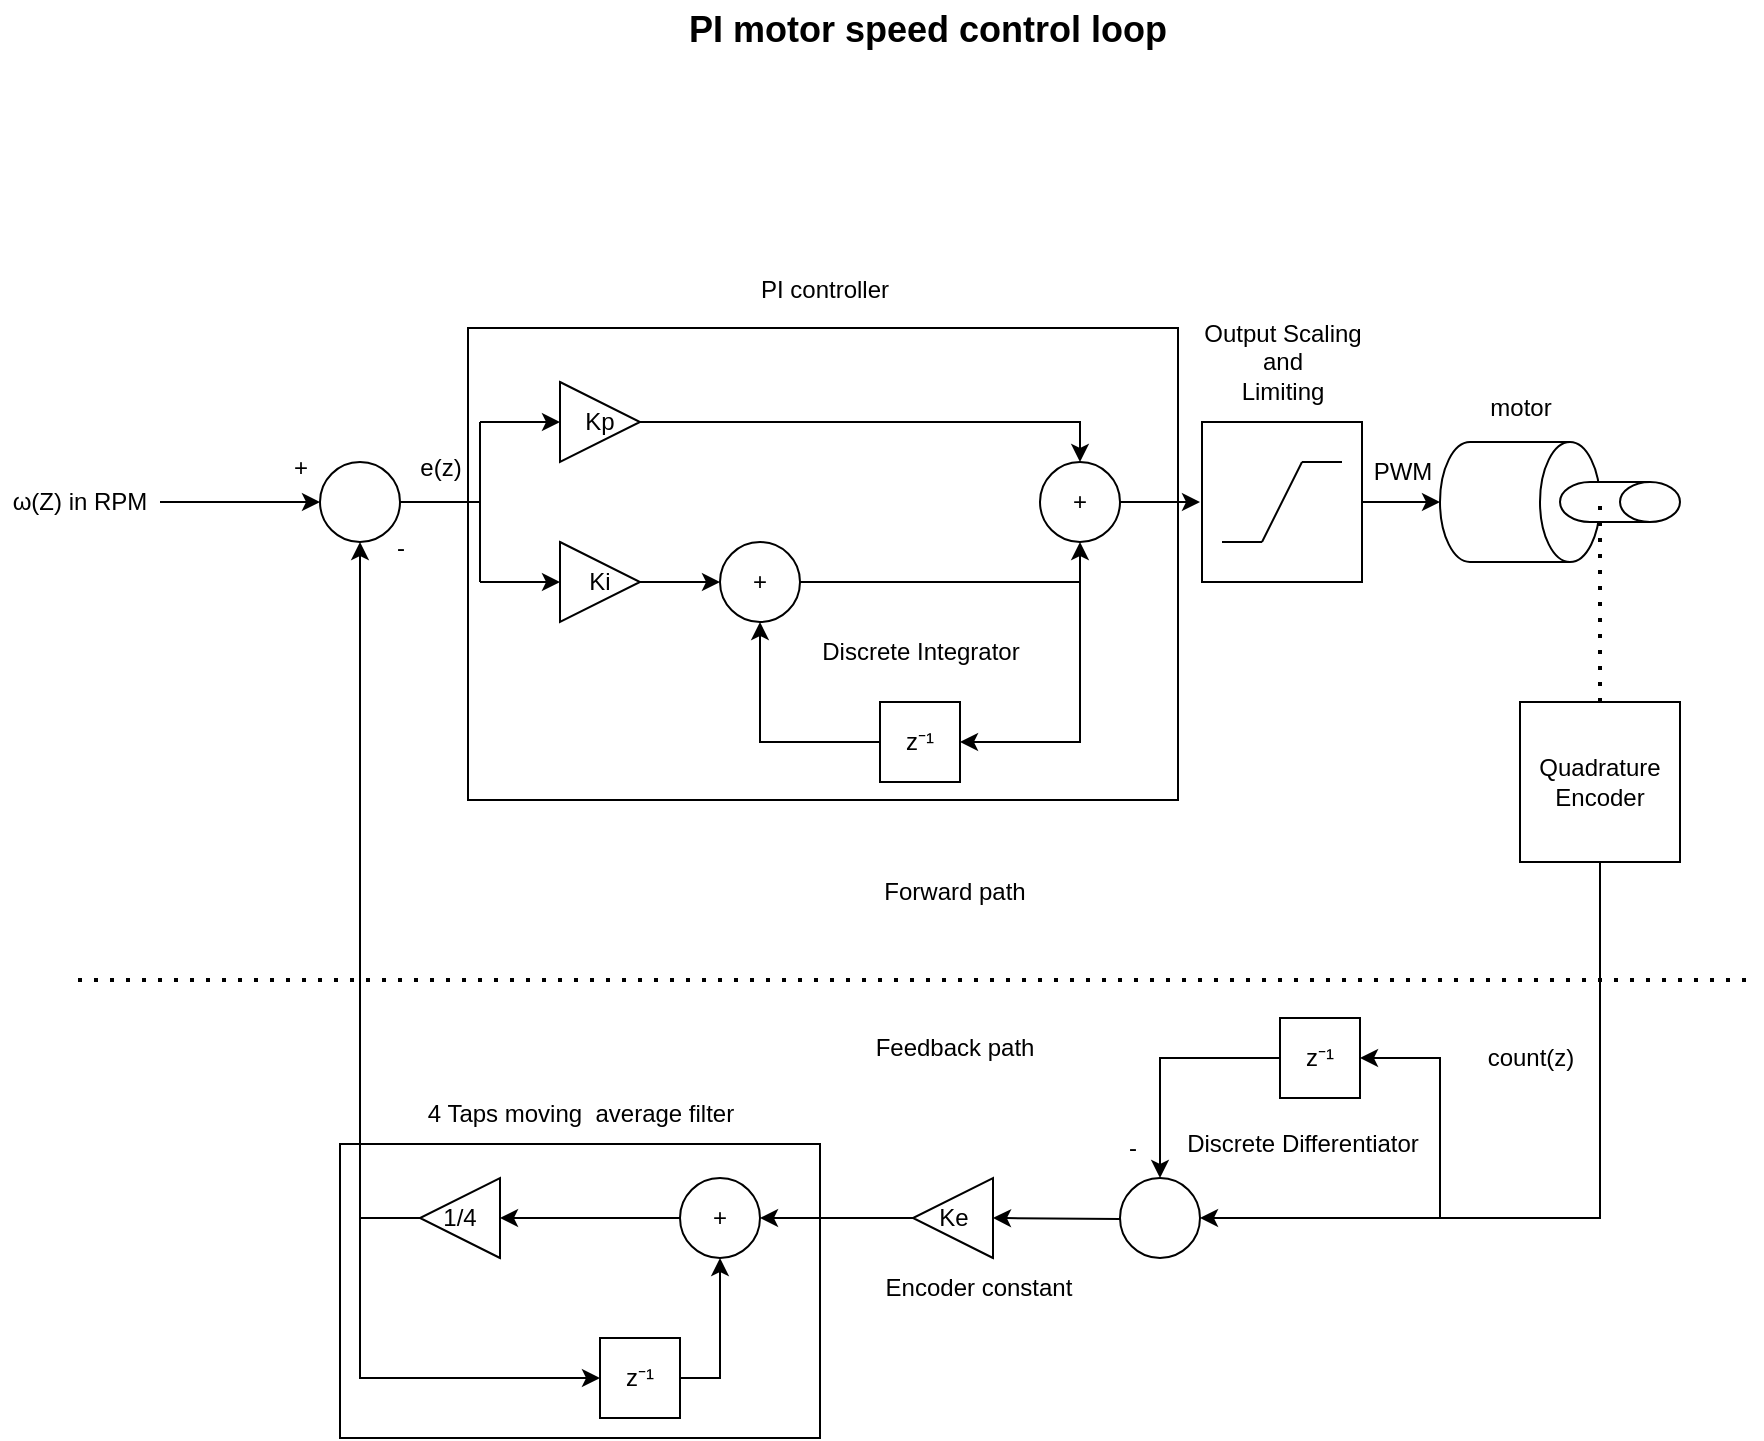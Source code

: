 <mxfile version="24.7.5" pages="3">
  <diagram id="yHLCejr-uTf5ZsBvXoEC" name="Motor_control">
    <mxGraphModel grid="1" page="1" gridSize="10" guides="1" tooltips="1" connect="1" arrows="1" fold="1" pageScale="1" pageWidth="1169" pageHeight="827" math="0" shadow="0">
      <root>
        <mxCell id="0" />
        <mxCell id="1" parent="0" />
        <mxCell id="CQ0nkdQxiKwBZSrkhvvx-68" value="" style="rounded=0;whiteSpace=wrap;html=1;connectable=0;allowArrows=0;fillColor=none;" vertex="1" parent="1">
          <mxGeometry x="291" y="582" width="240" height="147" as="geometry" />
        </mxCell>
        <mxCell id="CQ0nkdQxiKwBZSrkhvvx-71" value="" style="rounded=0;whiteSpace=wrap;html=1;connectable=0;allowArrows=0;fillColor=none;" vertex="1" parent="1">
          <mxGeometry x="355" y="174" width="355" height="236" as="geometry" />
        </mxCell>
        <mxCell id="CQ0nkdQxiKwBZSrkhvvx-1" value="&lt;b&gt;&lt;font style=&quot;font-size: 18px;&quot;&gt;PI motor speed control loop&lt;/font&gt;&lt;/b&gt;" style="text;html=1;align=center;verticalAlign=middle;whiteSpace=wrap;rounded=0;" vertex="1" parent="1">
          <mxGeometry x="355" y="10" width="460" height="30" as="geometry" />
        </mxCell>
        <mxCell id="CQ0nkdQxiKwBZSrkhvvx-2" value="ω(Z) in RPM" style="text;html=1;align=center;verticalAlign=middle;whiteSpace=wrap;rounded=0;" vertex="1" parent="1">
          <mxGeometry x="121" y="241" width="80" height="40" as="geometry" />
        </mxCell>
        <mxCell id="CQ0nkdQxiKwBZSrkhvvx-4" value="" style="endArrow=classic;html=1;rounded=0;exitX=1;exitY=0.5;exitDx=0;exitDy=0;" edge="1" parent="1" source="CQ0nkdQxiKwBZSrkhvvx-2" target="CQ0nkdQxiKwBZSrkhvvx-5">
          <mxGeometry width="50" height="50" relative="1" as="geometry">
            <mxPoint x="371" y="281" as="sourcePoint" />
            <mxPoint x="281" y="261" as="targetPoint" />
          </mxGeometry>
        </mxCell>
        <mxCell id="CQ0nkdQxiKwBZSrkhvvx-5" value="" style="ellipse;whiteSpace=wrap;html=1;aspect=fixed;" vertex="1" parent="1">
          <mxGeometry x="281" y="241" width="40" height="40" as="geometry" />
        </mxCell>
        <mxCell id="CQ0nkdQxiKwBZSrkhvvx-6" value="+" style="text;html=1;align=center;verticalAlign=middle;resizable=0;points=[];autosize=1;strokeColor=none;fillColor=none;" vertex="1" parent="1">
          <mxGeometry x="256" y="229" width="30" height="30" as="geometry" />
        </mxCell>
        <mxCell id="CQ0nkdQxiKwBZSrkhvvx-7" value="-" style="text;html=1;align=center;verticalAlign=middle;resizable=0;points=[];autosize=1;strokeColor=none;fillColor=none;" vertex="1" parent="1">
          <mxGeometry x="306" y="269" width="30" height="30" as="geometry" />
        </mxCell>
        <mxCell id="CQ0nkdQxiKwBZSrkhvvx-9" value="" style="endArrow=none;html=1;rounded=0;exitX=1;exitY=0.5;exitDx=0;exitDy=0;" edge="1" parent="1" source="CQ0nkdQxiKwBZSrkhvvx-5">
          <mxGeometry width="50" height="50" relative="1" as="geometry">
            <mxPoint x="421" y="301" as="sourcePoint" />
            <mxPoint x="361" y="261" as="targetPoint" />
          </mxGeometry>
        </mxCell>
        <mxCell id="CQ0nkdQxiKwBZSrkhvvx-10" value="" style="endArrow=classic;html=1;rounded=0;" edge="1" parent="1">
          <mxGeometry width="50" height="50" relative="1" as="geometry">
            <mxPoint x="361" y="221" as="sourcePoint" />
            <mxPoint x="401" y="221" as="targetPoint" />
          </mxGeometry>
        </mxCell>
        <mxCell id="CQ0nkdQxiKwBZSrkhvvx-11" value="" style="endArrow=none;html=1;rounded=0;" edge="1" parent="1">
          <mxGeometry width="50" height="50" relative="1" as="geometry">
            <mxPoint x="361" y="301" as="sourcePoint" />
            <mxPoint x="361" y="221" as="targetPoint" />
          </mxGeometry>
        </mxCell>
        <mxCell id="CQ0nkdQxiKwBZSrkhvvx-13" value="Kp" style="triangle;whiteSpace=wrap;html=1;" vertex="1" parent="1">
          <mxGeometry x="401" y="201" width="40" height="40" as="geometry" />
        </mxCell>
        <mxCell id="CQ0nkdQxiKwBZSrkhvvx-14" value="" style="endArrow=classic;html=1;rounded=0;" edge="1" parent="1">
          <mxGeometry width="50" height="50" relative="1" as="geometry">
            <mxPoint x="361" y="301" as="sourcePoint" />
            <mxPoint x="401" y="301" as="targetPoint" />
          </mxGeometry>
        </mxCell>
        <mxCell id="CQ0nkdQxiKwBZSrkhvvx-15" value="Ki" style="triangle;whiteSpace=wrap;html=1;" vertex="1" parent="1">
          <mxGeometry x="401" y="281" width="40" height="40" as="geometry" />
        </mxCell>
        <mxCell id="CQ0nkdQxiKwBZSrkhvvx-18" value="+" style="ellipse;whiteSpace=wrap;html=1;aspect=fixed;" vertex="1" parent="1">
          <mxGeometry x="481" y="281" width="40" height="40" as="geometry" />
        </mxCell>
        <mxCell id="CQ0nkdQxiKwBZSrkhvvx-19" value="+" style="ellipse;whiteSpace=wrap;html=1;aspect=fixed;" vertex="1" parent="1">
          <mxGeometry x="641" y="241" width="40" height="40" as="geometry" />
        </mxCell>
        <mxCell id="CQ0nkdQxiKwBZSrkhvvx-20" value="" style="endArrow=classic;html=1;rounded=0;exitX=1;exitY=0.5;exitDx=0;exitDy=0;entryX=0;entryY=0.5;entryDx=0;entryDy=0;" edge="1" parent="1" source="CQ0nkdQxiKwBZSrkhvvx-15" target="CQ0nkdQxiKwBZSrkhvvx-18">
          <mxGeometry width="50" height="50" relative="1" as="geometry">
            <mxPoint x="481" y="331" as="sourcePoint" />
            <mxPoint x="531" y="281" as="targetPoint" />
          </mxGeometry>
        </mxCell>
        <mxCell id="CQ0nkdQxiKwBZSrkhvvx-22" value="" style="endArrow=classic;html=1;rounded=0;entryX=0.5;entryY=0;entryDx=0;entryDy=0;exitX=1;exitY=0.5;exitDx=0;exitDy=0;" edge="1" parent="1" source="CQ0nkdQxiKwBZSrkhvvx-13" target="CQ0nkdQxiKwBZSrkhvvx-19">
          <mxGeometry width="50" height="50" relative="1" as="geometry">
            <mxPoint x="661" y="221" as="sourcePoint" />
            <mxPoint x="561" y="251" as="targetPoint" />
            <Array as="points">
              <mxPoint x="661" y="221" />
            </Array>
          </mxGeometry>
        </mxCell>
        <mxCell id="CQ0nkdQxiKwBZSrkhvvx-26" value="" style="endArrow=classic;html=1;rounded=0;entryX=0.5;entryY=1;entryDx=0;entryDy=0;exitX=1;exitY=0.5;exitDx=0;exitDy=0;" edge="1" parent="1" source="CQ0nkdQxiKwBZSrkhvvx-18" target="CQ0nkdQxiKwBZSrkhvvx-19">
          <mxGeometry width="50" height="50" relative="1" as="geometry">
            <mxPoint x="661" y="301" as="sourcePoint" />
            <mxPoint x="561" y="251" as="targetPoint" />
            <Array as="points">
              <mxPoint x="661" y="301" />
            </Array>
          </mxGeometry>
        </mxCell>
        <mxCell id="CQ0nkdQxiKwBZSrkhvvx-27" value="z⁻¹" style="rounded=0;whiteSpace=wrap;html=1;" vertex="1" parent="1">
          <mxGeometry x="561" y="361" width="40" height="40" as="geometry" />
        </mxCell>
        <mxCell id="CQ0nkdQxiKwBZSrkhvvx-28" value="" style="endArrow=classic;html=1;rounded=0;entryX=0.5;entryY=1;entryDx=0;entryDy=0;exitX=0;exitY=0.5;exitDx=0;exitDy=0;" edge="1" parent="1" source="CQ0nkdQxiKwBZSrkhvvx-27" target="CQ0nkdQxiKwBZSrkhvvx-18">
          <mxGeometry width="50" height="50" relative="1" as="geometry">
            <mxPoint x="561" y="371" as="sourcePoint" />
            <mxPoint x="611" y="321" as="targetPoint" />
            <Array as="points">
              <mxPoint x="501" y="381" />
            </Array>
          </mxGeometry>
        </mxCell>
        <mxCell id="CQ0nkdQxiKwBZSrkhvvx-29" value="" style="endArrow=classic;html=1;rounded=0;entryX=1;entryY=0.5;entryDx=0;entryDy=0;" edge="1" parent="1" target="CQ0nkdQxiKwBZSrkhvvx-27">
          <mxGeometry width="50" height="50" relative="1" as="geometry">
            <mxPoint x="661" y="301" as="sourcePoint" />
            <mxPoint x="641" y="281" as="targetPoint" />
            <Array as="points">
              <mxPoint x="661" y="381" />
            </Array>
          </mxGeometry>
        </mxCell>
        <mxCell id="CQ0nkdQxiKwBZSrkhvvx-30" value="e(z)" style="text;html=1;align=center;verticalAlign=middle;resizable=0;points=[];autosize=1;strokeColor=none;fillColor=none;" vertex="1" parent="1">
          <mxGeometry x="321" y="229" width="40" height="30" as="geometry" />
        </mxCell>
        <mxCell id="CQ0nkdQxiKwBZSrkhvvx-31" value="Discrete Integrator" style="text;html=1;align=center;verticalAlign=middle;resizable=0;points=[];autosize=1;strokeColor=none;fillColor=none;" vertex="1" parent="1">
          <mxGeometry x="521" y="321" width="120" height="30" as="geometry" />
        </mxCell>
        <mxCell id="CQ0nkdQxiKwBZSrkhvvx-32" value="" style="endArrow=classic;html=1;rounded=0;exitX=1;exitY=0.5;exitDx=0;exitDy=0;" edge="1" parent="1" source="CQ0nkdQxiKwBZSrkhvvx-19">
          <mxGeometry width="50" height="50" relative="1" as="geometry">
            <mxPoint x="791" y="331" as="sourcePoint" />
            <mxPoint x="721" y="261" as="targetPoint" />
          </mxGeometry>
        </mxCell>
        <mxCell id="CQ0nkdQxiKwBZSrkhvvx-33" value="" style="whiteSpace=wrap;html=1;aspect=fixed;" vertex="1" parent="1">
          <mxGeometry x="722" y="221" width="80" height="80" as="geometry" />
        </mxCell>
        <mxCell id="CQ0nkdQxiKwBZSrkhvvx-35" value="" style="endArrow=none;html=1;rounded=0;" edge="1" parent="1">
          <mxGeometry width="50" height="50" relative="1" as="geometry">
            <mxPoint x="732" y="281" as="sourcePoint" />
            <mxPoint x="752" y="281" as="targetPoint" />
          </mxGeometry>
        </mxCell>
        <mxCell id="CQ0nkdQxiKwBZSrkhvvx-36" value="" style="endArrow=none;html=1;rounded=0;" edge="1" parent="1">
          <mxGeometry width="50" height="50" relative="1" as="geometry">
            <mxPoint x="772" y="241" as="sourcePoint" />
            <mxPoint x="792" y="241" as="targetPoint" />
          </mxGeometry>
        </mxCell>
        <mxCell id="CQ0nkdQxiKwBZSrkhvvx-37" value="" style="endArrow=none;html=1;rounded=0;" edge="1" parent="1">
          <mxGeometry width="50" height="50" relative="1" as="geometry">
            <mxPoint x="752" y="281" as="sourcePoint" />
            <mxPoint x="772" y="241" as="targetPoint" />
          </mxGeometry>
        </mxCell>
        <mxCell id="CQ0nkdQxiKwBZSrkhvvx-38" value="Output Scaling&lt;div&gt;and&lt;/div&gt;&lt;div&gt;Limiting&lt;/div&gt;" style="text;html=1;align=center;verticalAlign=middle;resizable=0;points=[];autosize=1;strokeColor=none;fillColor=none;" vertex="1" parent="1">
          <mxGeometry x="712" y="161" width="100" height="60" as="geometry" />
        </mxCell>
        <mxCell id="CQ0nkdQxiKwBZSrkhvvx-39" value="" style="endArrow=classic;html=1;rounded=0;exitX=1;exitY=0.5;exitDx=0;exitDy=0;" edge="1" parent="1" source="CQ0nkdQxiKwBZSrkhvvx-33">
          <mxGeometry width="50" height="50" relative="1" as="geometry">
            <mxPoint x="881" y="311" as="sourcePoint" />
            <mxPoint x="841" y="261" as="targetPoint" />
          </mxGeometry>
        </mxCell>
        <mxCell id="CQ0nkdQxiKwBZSrkhvvx-40" value="" style="shape=cylinder3;whiteSpace=wrap;html=1;boundedLbl=1;backgroundOutline=1;size=15;rotation=90;" vertex="1" parent="1">
          <mxGeometry x="851" y="221" width="60" height="80" as="geometry" />
        </mxCell>
        <mxCell id="CQ0nkdQxiKwBZSrkhvvx-41" value="motor" style="text;html=1;align=center;verticalAlign=middle;resizable=0;points=[];autosize=1;strokeColor=none;fillColor=none;" vertex="1" parent="1">
          <mxGeometry x="856" y="199" width="50" height="30" as="geometry" />
        </mxCell>
        <mxCell id="CQ0nkdQxiKwBZSrkhvvx-42" value="" style="shape=cylinder3;whiteSpace=wrap;html=1;boundedLbl=1;backgroundOutline=1;size=15;rotation=90;" vertex="1" parent="1">
          <mxGeometry x="921" y="231" width="20" height="60" as="geometry" />
        </mxCell>
        <mxCell id="CQ0nkdQxiKwBZSrkhvvx-43" value="Quadrature&lt;div&gt;Encoder&lt;/div&gt;" style="whiteSpace=wrap;html=1;aspect=fixed;" vertex="1" parent="1">
          <mxGeometry x="881" y="361" width="80" height="80" as="geometry" />
        </mxCell>
        <mxCell id="CQ0nkdQxiKwBZSrkhvvx-44" value="" style="endArrow=none;dashed=1;html=1;dashPattern=1 3;strokeWidth=2;rounded=0;entryX=0.5;entryY=0;entryDx=0;entryDy=0;entryPerimeter=0;exitX=0.5;exitY=0;exitDx=0;exitDy=0;" edge="1" parent="1" source="CQ0nkdQxiKwBZSrkhvvx-43" target="CQ0nkdQxiKwBZSrkhvvx-40">
          <mxGeometry width="50" height="50" relative="1" as="geometry">
            <mxPoint x="881" y="391" as="sourcePoint" />
            <mxPoint x="931" y="341" as="targetPoint" />
          </mxGeometry>
        </mxCell>
        <mxCell id="CQ0nkdQxiKwBZSrkhvvx-46" value="z⁻¹" style="rounded=0;whiteSpace=wrap;html=1;" vertex="1" parent="1">
          <mxGeometry x="761" y="519" width="40" height="40" as="geometry" />
        </mxCell>
        <mxCell id="CQ0nkdQxiKwBZSrkhvvx-48" value="" style="ellipse;whiteSpace=wrap;html=1;aspect=fixed;" vertex="1" parent="1">
          <mxGeometry x="681" y="599" width="40" height="40" as="geometry" />
        </mxCell>
        <mxCell id="CQ0nkdQxiKwBZSrkhvvx-50" value="" style="endArrow=classic;html=1;rounded=0;exitX=0;exitY=0.5;exitDx=0;exitDy=0;entryX=0.5;entryY=0;entryDx=0;entryDy=0;" edge="1" parent="1" source="CQ0nkdQxiKwBZSrkhvvx-46" target="CQ0nkdQxiKwBZSrkhvvx-48">
          <mxGeometry width="50" height="50" relative="1" as="geometry">
            <mxPoint x="711" y="589" as="sourcePoint" />
            <mxPoint x="761" y="539" as="targetPoint" />
            <Array as="points">
              <mxPoint x="701" y="539" />
            </Array>
          </mxGeometry>
        </mxCell>
        <mxCell id="CQ0nkdQxiKwBZSrkhvvx-51" value="" style="endArrow=classic;html=1;rounded=0;entryX=1;entryY=0.5;entryDx=0;entryDy=0;exitX=0.5;exitY=1;exitDx=0;exitDy=0;" edge="1" parent="1" source="CQ0nkdQxiKwBZSrkhvvx-43" target="CQ0nkdQxiKwBZSrkhvvx-48">
          <mxGeometry width="50" height="50" relative="1" as="geometry">
            <mxPoint x="921" y="519" as="sourcePoint" />
            <mxPoint x="741" y="579" as="targetPoint" />
            <Array as="points">
              <mxPoint x="921" y="619" />
            </Array>
          </mxGeometry>
        </mxCell>
        <mxCell id="CQ0nkdQxiKwBZSrkhvvx-52" value="" style="endArrow=classic;html=1;rounded=0;entryX=1;entryY=0.5;entryDx=0;entryDy=0;" edge="1" parent="1" target="CQ0nkdQxiKwBZSrkhvvx-46">
          <mxGeometry width="50" height="50" relative="1" as="geometry">
            <mxPoint x="841" y="619" as="sourcePoint" />
            <mxPoint x="861" y="579" as="targetPoint" />
            <Array as="points">
              <mxPoint x="841" y="539" />
            </Array>
          </mxGeometry>
        </mxCell>
        <mxCell id="CQ0nkdQxiKwBZSrkhvvx-53" value="Discrete Differentiator" style="text;html=1;align=center;verticalAlign=middle;resizable=0;points=[];autosize=1;strokeColor=none;fillColor=none;" vertex="1" parent="1">
          <mxGeometry x="702" y="567" width="140" height="30" as="geometry" />
        </mxCell>
        <mxCell id="CQ0nkdQxiKwBZSrkhvvx-54" value="count(z)" style="text;html=1;align=center;verticalAlign=middle;resizable=0;points=[];autosize=1;strokeColor=none;fillColor=none;" vertex="1" parent="1">
          <mxGeometry x="851" y="524" width="70" height="30" as="geometry" />
        </mxCell>
        <mxCell id="CQ0nkdQxiKwBZSrkhvvx-61" value="" style="edgeStyle=orthogonalEdgeStyle;rounded=0;orthogonalLoop=1;jettySize=auto;html=1;" edge="1" parent="1" source="CQ0nkdQxiKwBZSrkhvvx-55" target="CQ0nkdQxiKwBZSrkhvvx-59">
          <mxGeometry relative="1" as="geometry" />
        </mxCell>
        <mxCell id="CQ0nkdQxiKwBZSrkhvvx-55" value="Ke" style="triangle;whiteSpace=wrap;html=1;labelPadding=0;direction=west;" vertex="1" parent="1">
          <mxGeometry x="577.5" y="599" width="40" height="40" as="geometry" />
        </mxCell>
        <mxCell id="CQ0nkdQxiKwBZSrkhvvx-56" value="" style="endArrow=classic;html=1;rounded=0;entryX=0;entryY=0.5;entryDx=0;entryDy=0;exitX=0;exitY=0.5;exitDx=0;exitDy=0;" edge="1" parent="1" target="CQ0nkdQxiKwBZSrkhvvx-55">
          <mxGeometry width="50" height="50" relative="1" as="geometry">
            <mxPoint x="681.0" y="619.5" as="sourcePoint" />
            <mxPoint x="601" y="618.5" as="targetPoint" />
          </mxGeometry>
        </mxCell>
        <mxCell id="CQ0nkdQxiKwBZSrkhvvx-57" value="Encoder constant" style="text;html=1;align=center;verticalAlign=middle;resizable=0;points=[];autosize=1;strokeColor=none;fillColor=none;" vertex="1" parent="1">
          <mxGeometry x="550" y="639" width="120" height="30" as="geometry" />
        </mxCell>
        <mxCell id="CQ0nkdQxiKwBZSrkhvvx-63" value="" style="edgeStyle=orthogonalEdgeStyle;rounded=0;orthogonalLoop=1;jettySize=auto;html=1;entryX=0.5;entryY=1;entryDx=0;entryDy=0;exitX=1;exitY=0.5;exitDx=0;exitDy=0;" edge="1" parent="1" source="CQ0nkdQxiKwBZSrkhvvx-58" target="CQ0nkdQxiKwBZSrkhvvx-59">
          <mxGeometry relative="1" as="geometry" />
        </mxCell>
        <mxCell id="CQ0nkdQxiKwBZSrkhvvx-58" value="z⁻¹" style="rounded=0;whiteSpace=wrap;html=1;" vertex="1" parent="1">
          <mxGeometry x="421" y="679" width="40" height="40" as="geometry" />
        </mxCell>
        <mxCell id="CQ0nkdQxiKwBZSrkhvvx-59" value="+" style="ellipse;whiteSpace=wrap;html=1;aspect=fixed;" vertex="1" parent="1">
          <mxGeometry x="461" y="599" width="40" height="40" as="geometry" />
        </mxCell>
        <mxCell id="CQ0nkdQxiKwBZSrkhvvx-65" value="" style="edgeStyle=orthogonalEdgeStyle;rounded=0;orthogonalLoop=1;jettySize=auto;html=1;entryX=0.5;entryY=1;entryDx=0;entryDy=0;" edge="1" parent="1" source="CQ0nkdQxiKwBZSrkhvvx-64" target="CQ0nkdQxiKwBZSrkhvvx-5">
          <mxGeometry relative="1" as="geometry" />
        </mxCell>
        <mxCell id="CQ0nkdQxiKwBZSrkhvvx-64" value="1/4" style="triangle;whiteSpace=wrap;html=1;direction=west;" vertex="1" parent="1">
          <mxGeometry x="331" y="599" width="40" height="40" as="geometry" />
        </mxCell>
        <mxCell id="CQ0nkdQxiKwBZSrkhvvx-66" style="edgeStyle=orthogonalEdgeStyle;rounded=0;orthogonalLoop=1;jettySize=auto;html=1;exitX=0;exitY=0.5;exitDx=0;exitDy=0;entryX=0;entryY=0.5;entryDx=0;entryDy=0;" edge="1" parent="1" source="CQ0nkdQxiKwBZSrkhvvx-59" target="CQ0nkdQxiKwBZSrkhvvx-64">
          <mxGeometry relative="1" as="geometry" />
        </mxCell>
        <mxCell id="CQ0nkdQxiKwBZSrkhvvx-67" value="" style="endArrow=classic;html=1;rounded=0;entryX=0;entryY=0.5;entryDx=0;entryDy=0;" edge="1" parent="1" target="CQ0nkdQxiKwBZSrkhvvx-58">
          <mxGeometry width="50" height="50" relative="1" as="geometry">
            <mxPoint x="301" y="619" as="sourcePoint" />
            <mxPoint x="491" y="579" as="targetPoint" />
            <Array as="points">
              <mxPoint x="301" y="699" />
              <mxPoint x="401" y="699" />
            </Array>
          </mxGeometry>
        </mxCell>
        <mxCell id="CQ0nkdQxiKwBZSrkhvvx-70" value="4 Taps moving&amp;nbsp; average filter" style="text;html=1;align=center;verticalAlign=middle;resizable=0;points=[];autosize=1;strokeColor=none;fillColor=none;" vertex="1" parent="1">
          <mxGeometry x="321" y="552" width="180" height="30" as="geometry" />
        </mxCell>
        <mxCell id="CQ0nkdQxiKwBZSrkhvvx-72" value="PI controller" style="text;html=1;align=center;verticalAlign=middle;resizable=0;points=[];autosize=1;strokeColor=none;fillColor=none;" vertex="1" parent="1">
          <mxGeometry x="487.5" y="140" width="90" height="30" as="geometry" />
        </mxCell>
        <mxCell id="CQ0nkdQxiKwBZSrkhvvx-73" value="PWM" style="text;html=1;align=center;verticalAlign=middle;resizable=0;points=[];autosize=1;strokeColor=none;fillColor=none;" vertex="1" parent="1">
          <mxGeometry x="797" y="231" width="50" height="30" as="geometry" />
        </mxCell>
        <mxCell id="7XuV3m1zwgSVW2dVPA3P-1" value="" style="endArrow=none;dashed=1;html=1;dashPattern=1 3;strokeWidth=2;rounded=0;" edge="1" parent="1">
          <mxGeometry width="50" height="50" relative="1" as="geometry">
            <mxPoint x="160" y="500" as="sourcePoint" />
            <mxPoint x="1000" y="500" as="targetPoint" />
          </mxGeometry>
        </mxCell>
        <mxCell id="7XuV3m1zwgSVW2dVPA3P-2" value="Forward path" style="text;html=1;align=center;verticalAlign=middle;resizable=0;points=[];autosize=1;strokeColor=none;fillColor=none;" vertex="1" parent="1">
          <mxGeometry x="552.5" y="441" width="90" height="30" as="geometry" />
        </mxCell>
        <mxCell id="7XuV3m1zwgSVW2dVPA3P-3" value="Feedback path" style="text;html=1;align=center;verticalAlign=middle;resizable=0;points=[];autosize=1;strokeColor=none;fillColor=none;" vertex="1" parent="1">
          <mxGeometry x="547.5" y="519" width="100" height="30" as="geometry" />
        </mxCell>
        <mxCell id="pKvyHGccMCb78-vCKZ6B-1" value="-" style="text;html=1;align=center;verticalAlign=middle;resizable=0;points=[];autosize=1;strokeColor=none;fillColor=none;" vertex="1" parent="1">
          <mxGeometry x="672" y="569" width="30" height="30" as="geometry" />
        </mxCell>
      </root>
    </mxGraphModel>
  </diagram>
  <diagram id="5ASlkt5TjvaHrZjTtAMp" name="Odometry">
    <mxGraphModel grid="1" page="1" gridSize="10" guides="1" tooltips="1" connect="1" arrows="1" fold="1" pageScale="1" pageWidth="1169" pageHeight="827" math="0" shadow="0">
      <root>
        <mxCell id="0" />
        <mxCell id="1" parent="0" />
        <mxCell id="mjDztZGwFFvrEs6eRMJ3-1" value="" style="rounded=0;whiteSpace=wrap;html=1;connectable=0;allowArrows=0;fillColor=none;" vertex="1" parent="1">
          <mxGeometry x="130" y="110" width="310" height="490" as="geometry" />
        </mxCell>
        <mxCell id="mjDztZGwFFvrEs6eRMJ3-2" value="" style="rounded=0;whiteSpace=wrap;html=1;connectable=0;allowArrows=0;fillColor=none;" vertex="1" parent="1">
          <mxGeometry x="480" y="141.5" width="250" height="418.5" as="geometry" />
        </mxCell>
        <mxCell id="nOWfUAu9sbYy9CWkuI-C-1" value="&lt;span style=&quot;font-size: 18px;&quot;&gt;&lt;b&gt;Robot Odometry estimation&lt;/b&gt;&lt;/span&gt;" style="text;html=1;align=center;verticalAlign=middle;whiteSpace=wrap;rounded=0;" vertex="1" parent="1">
          <mxGeometry x="355" y="10" width="460" height="30" as="geometry" />
        </mxCell>
        <mxCell id="g947FklwrEU3r0JlOmXY-6" value="" style="edgeStyle=orthogonalEdgeStyle;rounded=0;orthogonalLoop=1;jettySize=auto;html=1;" edge="1" parent="1" source="g947FklwrEU3r0JlOmXY-1" target="g947FklwrEU3r0JlOmXY-4">
          <mxGeometry relative="1" as="geometry" />
        </mxCell>
        <mxCell id="g947FklwrEU3r0JlOmXY-1" value="&lt;span style=&quot;text-wrap: wrap;&quot;&gt;ω3(Z)&lt;/span&gt;" style="text;html=1;align=center;verticalAlign=middle;resizable=0;points=[];autosize=1;strokeColor=none;fillColor=none;" vertex="1" parent="1">
          <mxGeometry x="40" y="220" width="50" height="30" as="geometry" />
        </mxCell>
        <mxCell id="g947FklwrEU3r0JlOmXY-5" value="" style="edgeStyle=orthogonalEdgeStyle;rounded=0;orthogonalLoop=1;jettySize=auto;html=1;entryX=0.5;entryY=0;entryDx=0;entryDy=0;" edge="1" parent="1" source="g947FklwrEU3r0JlOmXY-3" target="g947FklwrEU3r0JlOmXY-4">
          <mxGeometry relative="1" as="geometry" />
        </mxCell>
        <mxCell id="g947FklwrEU3r0JlOmXY-3" value="&lt;span style=&quot;text-wrap: wrap;&quot;&gt;ω2(Z)&lt;/span&gt;" style="text;html=1;align=center;verticalAlign=middle;resizable=0;points=[];autosize=1;strokeColor=none;fillColor=none;" vertex="1" parent="1">
          <mxGeometry x="40" y="110" width="50" height="30" as="geometry" />
        </mxCell>
        <mxCell id="g947FklwrEU3r0JlOmXY-4" value="" style="ellipse;whiteSpace=wrap;html=1;aspect=fixed;" vertex="1" parent="1">
          <mxGeometry x="160" y="160" width="40" height="40" as="geometry" />
        </mxCell>
        <mxCell id="g947FklwrEU3r0JlOmXY-8" value="-" style="text;html=1;align=center;verticalAlign=middle;resizable=0;points=[];autosize=1;strokeColor=none;fillColor=none;" vertex="1" parent="1">
          <mxGeometry x="180" y="190" width="30" height="30" as="geometry" />
        </mxCell>
        <mxCell id="g947FklwrEU3r0JlOmXY-9" value="" style="endArrow=classic;html=1;rounded=0;exitX=1;exitY=0.5;exitDx=0;exitDy=0;" edge="1" parent="1" source="g947FklwrEU3r0JlOmXY-4">
          <mxGeometry width="50" height="50" relative="1" as="geometry">
            <mxPoint x="340" y="230" as="sourcePoint" />
            <mxPoint x="240" y="180" as="targetPoint" />
          </mxGeometry>
        </mxCell>
        <mxCell id="SDzJIfase5ZjspbFfeRG-3" value="" style="edgeStyle=orthogonalEdgeStyle;rounded=0;orthogonalLoop=1;jettySize=auto;html=1;" edge="1" parent="1" source="SDzJIfase5ZjspbFfeRG-1" target="SDzJIfase5ZjspbFfeRG-2">
          <mxGeometry relative="1" as="geometry" />
        </mxCell>
        <mxCell id="SDzJIfase5ZjspbFfeRG-1" value="√3/2" style="triangle;whiteSpace=wrap;html=1;" vertex="1" parent="1">
          <mxGeometry x="240" y="160" width="40" height="40" as="geometry" />
        </mxCell>
        <mxCell id="SDzJIfase5ZjspbFfeRG-2" value="R" style="triangle;whiteSpace=wrap;html=1;" vertex="1" parent="1">
          <mxGeometry x="340" y="160" width="40" height="40" as="geometry" />
        </mxCell>
        <mxCell id="SDzJIfase5ZjspbFfeRG-4" value="sin(120°)" style="text;html=1;align=center;verticalAlign=middle;resizable=0;points=[];autosize=1;strokeColor=none;fillColor=none;" vertex="1" parent="1">
          <mxGeometry x="225" y="200" width="70" height="30" as="geometry" />
        </mxCell>
        <mxCell id="SDzJIfase5ZjspbFfeRG-5" value="Wheel radius&lt;div&gt;in meter unit&lt;/div&gt;" style="text;html=1;align=center;verticalAlign=middle;resizable=0;points=[];autosize=1;strokeColor=none;fillColor=none;" vertex="1" parent="1">
          <mxGeometry x="315" y="195" width="90" height="40" as="geometry" />
        </mxCell>
        <mxCell id="SDzJIfase5ZjspbFfeRG-6" value="" style="endArrow=classic;html=1;rounded=0;exitX=1;exitY=0.5;exitDx=0;exitDy=0;" edge="1" parent="1" source="SDzJIfase5ZjspbFfeRG-2">
          <mxGeometry width="50" height="50" relative="1" as="geometry">
            <mxPoint x="480" y="180" as="sourcePoint" />
            <mxPoint x="600" y="180" as="targetPoint" />
          </mxGeometry>
        </mxCell>
        <mxCell id="SDzJIfase5ZjspbFfeRG-7" value="VXwheel(z)" style="text;html=1;align=center;verticalAlign=middle;resizable=0;points=[];autosize=1;strokeColor=none;fillColor=none;" vertex="1" parent="1">
          <mxGeometry x="490" y="140" width="80" height="30" as="geometry" />
        </mxCell>
        <mxCell id="SDzJIfase5ZjspbFfeRG-8" value="VXoptical(z)" style="text;html=1;align=center;verticalAlign=middle;resizable=0;points=[];autosize=1;strokeColor=none;fillColor=none;" vertex="1" parent="1">
          <mxGeometry x="485" y="240" width="90" height="30" as="geometry" />
        </mxCell>
        <mxCell id="SDzJIfase5ZjspbFfeRG-9" value="" style="endArrow=classic;html=1;rounded=0;" edge="1" parent="1">
          <mxGeometry width="50" height="50" relative="1" as="geometry">
            <mxPoint x="560" y="262" as="sourcePoint" />
            <mxPoint x="600" y="262" as="targetPoint" />
          </mxGeometry>
        </mxCell>
        <mxCell id="SDzJIfase5ZjspbFfeRG-14" value="" style="edgeStyle=orthogonalEdgeStyle;rounded=0;orthogonalLoop=1;jettySize=auto;html=1;entryX=0.5;entryY=0;entryDx=0;entryDy=0;" edge="1" parent="1" source="SDzJIfase5ZjspbFfeRG-10" target="SDzJIfase5ZjspbFfeRG-12">
          <mxGeometry relative="1" as="geometry" />
        </mxCell>
        <mxCell id="SDzJIfase5ZjspbFfeRG-10" value="αx" style="triangle;whiteSpace=wrap;html=1;" vertex="1" parent="1">
          <mxGeometry x="600" y="160" width="40" height="40" as="geometry" />
        </mxCell>
        <mxCell id="SDzJIfase5ZjspbFfeRG-13" value="" style="edgeStyle=orthogonalEdgeStyle;rounded=0;orthogonalLoop=1;jettySize=auto;html=1;entryX=0.5;entryY=1;entryDx=0;entryDy=0;" edge="1" parent="1" source="SDzJIfase5ZjspbFfeRG-11" target="SDzJIfase5ZjspbFfeRG-12">
          <mxGeometry relative="1" as="geometry" />
        </mxCell>
        <mxCell id="SDzJIfase5ZjspbFfeRG-11" value="1 - αy" style="triangle;whiteSpace=wrap;html=1;" vertex="1" parent="1">
          <mxGeometry x="600" y="240" width="40" height="40" as="geometry" />
        </mxCell>
        <mxCell id="SDzJIfase5ZjspbFfeRG-12" value="+" style="ellipse;whiteSpace=wrap;html=1;aspect=fixed;" vertex="1" parent="1">
          <mxGeometry x="680" y="200" width="40" height="40" as="geometry" />
        </mxCell>
        <mxCell id="mjDztZGwFFvrEs6eRMJ3-3" value="3 wheels Omni forward kinematic" style="text;html=1;align=center;verticalAlign=middle;resizable=0;points=[];autosize=1;strokeColor=none;fillColor=none;" vertex="1" parent="1">
          <mxGeometry x="185" y="80" width="200" height="30" as="geometry" />
        </mxCell>
        <mxCell id="qbm5kUGgVA7j9uoiN8yd-8" value="" style="edgeStyle=orthogonalEdgeStyle;rounded=0;orthogonalLoop=1;jettySize=auto;html=1;" edge="1" parent="1" source="qbm5kUGgVA7j9uoiN8yd-9" target="qbm5kUGgVA7j9uoiN8yd-12">
          <mxGeometry relative="1" as="geometry" />
        </mxCell>
        <mxCell id="qbm5kUGgVA7j9uoiN8yd-9" value="&lt;span style=&quot;text-wrap: wrap;&quot;&gt;ω3(Z)&lt;/span&gt;" style="text;html=1;align=center;verticalAlign=middle;resizable=0;points=[];autosize=1;strokeColor=none;fillColor=none;" vertex="1" parent="1">
          <mxGeometry x="40" y="540" width="50" height="30" as="geometry" />
        </mxCell>
        <mxCell id="qbm5kUGgVA7j9uoiN8yd-10" value="" style="edgeStyle=orthogonalEdgeStyle;rounded=0;orthogonalLoop=1;jettySize=auto;html=1;entryX=0.5;entryY=0;entryDx=0;entryDy=0;" edge="1" parent="1" source="qbm5kUGgVA7j9uoiN8yd-11" target="qbm5kUGgVA7j9uoiN8yd-12">
          <mxGeometry relative="1" as="geometry" />
        </mxCell>
        <mxCell id="qbm5kUGgVA7j9uoiN8yd-11" value="&lt;span style=&quot;text-wrap: wrap;&quot;&gt;ω2(Z)&lt;/span&gt;" style="text;html=1;align=center;verticalAlign=middle;resizable=0;points=[];autosize=1;strokeColor=none;fillColor=none;" vertex="1" parent="1">
          <mxGeometry x="40" y="430" width="50" height="30" as="geometry" />
        </mxCell>
        <mxCell id="qbm5kUGgVA7j9uoiN8yd-12" value="+" style="ellipse;whiteSpace=wrap;html=1;aspect=fixed;" vertex="1" parent="1">
          <mxGeometry x="160" y="480" width="40" height="40" as="geometry" />
        </mxCell>
        <mxCell id="qbm5kUGgVA7j9uoiN8yd-14" value="" style="endArrow=classic;html=1;rounded=0;exitX=1;exitY=0.5;exitDx=0;exitDy=0;" edge="1" parent="1" source="qbm5kUGgVA7j9uoiN8yd-12">
          <mxGeometry width="50" height="50" relative="1" as="geometry">
            <mxPoint x="340" y="550" as="sourcePoint" />
            <mxPoint x="240" y="500" as="targetPoint" />
          </mxGeometry>
        </mxCell>
        <mxCell id="qbm5kUGgVA7j9uoiN8yd-15" value="0.5" style="triangle;whiteSpace=wrap;html=1;" vertex="1" parent="1">
          <mxGeometry x="240" y="480" width="40" height="40" as="geometry" />
        </mxCell>
        <mxCell id="qbm5kUGgVA7j9uoiN8yd-17" value="&lt;span style=&quot;text-wrap: wrap;&quot;&gt;ω1(Z)&lt;/span&gt;" style="text;html=1;align=center;verticalAlign=middle;resizable=0;points=[];autosize=1;strokeColor=none;fillColor=none;" vertex="1" parent="1">
          <mxGeometry x="40" y="370" width="50" height="30" as="geometry" />
        </mxCell>
        <mxCell id="qbm5kUGgVA7j9uoiN8yd-25" value="" style="edgeStyle=orthogonalEdgeStyle;rounded=0;orthogonalLoop=1;jettySize=auto;html=1;entryX=0;entryY=0.5;entryDx=0;entryDy=0;" edge="1" parent="1" source="qbm5kUGgVA7j9uoiN8yd-18" target="qbm5kUGgVA7j9uoiN8yd-23">
          <mxGeometry relative="1" as="geometry" />
        </mxCell>
        <mxCell id="qbm5kUGgVA7j9uoiN8yd-18" value="" style="ellipse;whiteSpace=wrap;html=1;aspect=fixed;" vertex="1" parent="1">
          <mxGeometry x="300" y="420" width="40" height="40" as="geometry" />
        </mxCell>
        <mxCell id="qbm5kUGgVA7j9uoiN8yd-20" value="" style="endArrow=classic;html=1;rounded=0;exitX=1.034;exitY=0.571;exitDx=0;exitDy=0;exitPerimeter=0;entryX=0.5;entryY=0;entryDx=0;entryDy=0;" edge="1" parent="1" source="qbm5kUGgVA7j9uoiN8yd-17" target="qbm5kUGgVA7j9uoiN8yd-18">
          <mxGeometry width="50" height="50" relative="1" as="geometry">
            <mxPoint x="360" y="390" as="sourcePoint" />
            <mxPoint x="410" y="340" as="targetPoint" />
            <Array as="points">
              <mxPoint x="320" y="387" />
            </Array>
          </mxGeometry>
        </mxCell>
        <mxCell id="qbm5kUGgVA7j9uoiN8yd-21" value="" style="endArrow=classic;html=1;rounded=0;exitX=1;exitY=0.5;exitDx=0;exitDy=0;entryX=0.5;entryY=1;entryDx=0;entryDy=0;" edge="1" parent="1" source="qbm5kUGgVA7j9uoiN8yd-15" target="qbm5kUGgVA7j9uoiN8yd-18">
          <mxGeometry width="50" height="50" relative="1" as="geometry">
            <mxPoint x="340" y="470" as="sourcePoint" />
            <mxPoint x="390" y="420" as="targetPoint" />
            <Array as="points">
              <mxPoint x="320" y="500" />
            </Array>
          </mxGeometry>
        </mxCell>
        <mxCell id="qbm5kUGgVA7j9uoiN8yd-22" value="-" style="text;html=1;align=center;verticalAlign=middle;resizable=0;points=[];autosize=1;strokeColor=none;fillColor=none;" vertex="1" parent="1">
          <mxGeometry x="320" y="450" width="30" height="30" as="geometry" />
        </mxCell>
        <mxCell id="qbm5kUGgVA7j9uoiN8yd-23" value="R" style="triangle;whiteSpace=wrap;html=1;" vertex="1" parent="1">
          <mxGeometry x="381" y="420" width="40" height="40" as="geometry" />
        </mxCell>
        <mxCell id="qbm5kUGgVA7j9uoiN8yd-24" value="Wheel radius&lt;div&gt;in meter unit&lt;/div&gt;" style="text;html=1;align=center;verticalAlign=middle;resizable=0;points=[];autosize=1;strokeColor=none;fillColor=none;" vertex="1" parent="1">
          <mxGeometry x="356" y="455" width="90" height="40" as="geometry" />
        </mxCell>
        <mxCell id="qbm5kUGgVA7j9uoiN8yd-27" value="VYwheel(z)" style="text;html=1;align=center;verticalAlign=middle;resizable=0;points=[];autosize=1;strokeColor=none;fillColor=none;" vertex="1" parent="1">
          <mxGeometry x="490" y="400" width="80" height="30" as="geometry" />
        </mxCell>
        <mxCell id="qbm5kUGgVA7j9uoiN8yd-28" value="VYoptical(z)" style="text;html=1;align=center;verticalAlign=middle;resizable=0;points=[];autosize=1;strokeColor=none;fillColor=none;" vertex="1" parent="1">
          <mxGeometry x="485" y="500" width="90" height="30" as="geometry" />
        </mxCell>
        <mxCell id="qbm5kUGgVA7j9uoiN8yd-29" value="" style="endArrow=classic;html=1;rounded=0;" edge="1" parent="1">
          <mxGeometry width="50" height="50" relative="1" as="geometry">
            <mxPoint x="560" y="522" as="sourcePoint" />
            <mxPoint x="600" y="522" as="targetPoint" />
          </mxGeometry>
        </mxCell>
        <mxCell id="qbm5kUGgVA7j9uoiN8yd-30" value="" style="edgeStyle=orthogonalEdgeStyle;rounded=0;orthogonalLoop=1;jettySize=auto;html=1;entryX=0.5;entryY=0;entryDx=0;entryDy=0;" edge="1" parent="1" source="qbm5kUGgVA7j9uoiN8yd-31" target="qbm5kUGgVA7j9uoiN8yd-34">
          <mxGeometry relative="1" as="geometry" />
        </mxCell>
        <mxCell id="qbm5kUGgVA7j9uoiN8yd-31" value="αy" style="triangle;whiteSpace=wrap;html=1;" vertex="1" parent="1">
          <mxGeometry x="600" y="420" width="40" height="40" as="geometry" />
        </mxCell>
        <mxCell id="qbm5kUGgVA7j9uoiN8yd-32" value="" style="edgeStyle=orthogonalEdgeStyle;rounded=0;orthogonalLoop=1;jettySize=auto;html=1;entryX=0.5;entryY=1;entryDx=0;entryDy=0;" edge="1" parent="1" source="qbm5kUGgVA7j9uoiN8yd-33" target="qbm5kUGgVA7j9uoiN8yd-34">
          <mxGeometry relative="1" as="geometry" />
        </mxCell>
        <mxCell id="qbm5kUGgVA7j9uoiN8yd-33" value="1 - αy" style="triangle;whiteSpace=wrap;html=1;" vertex="1" parent="1">
          <mxGeometry x="600" y="500" width="40" height="40" as="geometry" />
        </mxCell>
        <mxCell id="qbm5kUGgVA7j9uoiN8yd-34" value="+" style="ellipse;whiteSpace=wrap;html=1;aspect=fixed;" vertex="1" parent="1">
          <mxGeometry x="680" y="460" width="40" height="40" as="geometry" />
        </mxCell>
        <mxCell id="qbm5kUGgVA7j9uoiN8yd-35" value="" style="endArrow=classic;html=1;rounded=0;" edge="1" parent="1">
          <mxGeometry width="50" height="50" relative="1" as="geometry">
            <mxPoint x="420" y="440" as="sourcePoint" />
            <mxPoint x="600" y="440" as="targetPoint" />
          </mxGeometry>
        </mxCell>
        <mxCell id="qbm5kUGgVA7j9uoiN8yd-37" value="&lt;span style=&quot;text-wrap: wrap;&quot;&gt;ω1(Z)&amp;nbsp;&lt;/span&gt;&lt;span style=&quot;text-wrap: wrap;&quot;&gt;ω2(Z) and&amp;nbsp;&lt;/span&gt;&lt;span style=&quot;text-wrap: wrap;&quot;&gt;ω3(Z) is wheel angular velocity in rad/s&lt;/span&gt;" style="text;html=1;align=center;verticalAlign=middle;resizable=0;points=[];autosize=1;strokeColor=none;fillColor=none;" vertex="1" parent="1">
          <mxGeometry x="120" y="290" width="320" height="30" as="geometry" />
        </mxCell>
        <mxCell id="KtM-QHPZ07lzEXxxnB0Z-7" value="" style="edgeStyle=orthogonalEdgeStyle;rounded=0;orthogonalLoop=1;jettySize=auto;html=1;" edge="1" parent="1" source="qbm5kUGgVA7j9uoiN8yd-38" target="KtM-QHPZ07lzEXxxnB0Z-6">
          <mxGeometry relative="1" as="geometry" />
        </mxCell>
        <mxCell id="qbm5kUGgVA7j9uoiN8yd-38" value="" style="ellipse;whiteSpace=wrap;html=1;aspect=fixed;" vertex="1" parent="1">
          <mxGeometry x="120" y="680" width="40" height="40" as="geometry" />
        </mxCell>
        <mxCell id="qbm5kUGgVA7j9uoiN8yd-39" value="-" style="text;html=1;align=center;verticalAlign=middle;resizable=0;points=[];autosize=1;strokeColor=none;fillColor=none;" vertex="1" parent="1">
          <mxGeometry x="140" y="708" width="30" height="30" as="geometry" />
        </mxCell>
        <mxCell id="qbm5kUGgVA7j9uoiN8yd-40" value="" style="endArrow=classic;html=1;rounded=0;exitX=0.9;exitY=0.733;exitDx=0;exitDy=0;exitPerimeter=0;entryX=0;entryY=0.5;entryDx=0;entryDy=0;" edge="1" parent="1" target="qbm5kUGgVA7j9uoiN8yd-38">
          <mxGeometry width="50" height="50" relative="1" as="geometry">
            <mxPoint x="85.0" y="699.99" as="sourcePoint" />
            <mxPoint x="260" y="680" as="targetPoint" />
          </mxGeometry>
        </mxCell>
        <mxCell id="qbm5kUGgVA7j9uoiN8yd-41" value="gyro_offset" style="text;html=1;align=center;verticalAlign=middle;resizable=0;points=[];autosize=1;strokeColor=none;fillColor=none;" vertex="1" parent="1">
          <mxGeometry x="100" y="770" width="80" height="30" as="geometry" />
        </mxCell>
        <mxCell id="qbm5kUGgVA7j9uoiN8yd-42" value="" style="endArrow=classic;html=1;rounded=0;entryX=0.5;entryY=1;entryDx=0;entryDy=0;" edge="1" parent="1" target="qbm5kUGgVA7j9uoiN8yd-38">
          <mxGeometry width="50" height="50" relative="1" as="geometry">
            <mxPoint x="140" y="770" as="sourcePoint" />
            <mxPoint x="250" y="690" as="targetPoint" />
          </mxGeometry>
        </mxCell>
        <mxCell id="qbm5kUGgVA7j9uoiN8yd-43" value="+" style="ellipse;whiteSpace=wrap;html=1;aspect=fixed;" vertex="1" parent="1">
          <mxGeometry x="320" y="680" width="40" height="40" as="geometry" />
        </mxCell>
        <mxCell id="KtM-QHPZ07lzEXxxnB0Z-2" value="" style="edgeStyle=orthogonalEdgeStyle;rounded=0;orthogonalLoop=1;jettySize=auto;html=1;" edge="1" parent="1" source="KtM-QHPZ07lzEXxxnB0Z-1" target="qbm5kUGgVA7j9uoiN8yd-43">
          <mxGeometry relative="1" as="geometry" />
        </mxCell>
        <mxCell id="KtM-QHPZ07lzEXxxnB0Z-1" value="z⁻¹" style="rounded=0;whiteSpace=wrap;html=1;" vertex="1" parent="1">
          <mxGeometry x="380" y="739" width="40" height="40" as="geometry" />
        </mxCell>
        <mxCell id="KtM-QHPZ07lzEXxxnB0Z-4" value="" style="endArrow=classic;html=1;rounded=0;entryX=1;entryY=0.5;entryDx=0;entryDy=0;" edge="1" parent="1" target="KtM-QHPZ07lzEXxxnB0Z-1">
          <mxGeometry width="50" height="50" relative="1" as="geometry">
            <mxPoint x="460" y="700" as="sourcePoint" />
            <mxPoint x="480" y="679" as="targetPoint" />
            <Array as="points">
              <mxPoint x="460" y="759" />
            </Array>
          </mxGeometry>
        </mxCell>
        <mxCell id="KtM-QHPZ07lzEXxxnB0Z-5" value="θz(Z)" style="text;html=1;align=center;verticalAlign=middle;resizable=0;points=[];autosize=1;strokeColor=none;fillColor=none;" vertex="1" parent="1">
          <mxGeometry x="405" y="670" width="50" height="30" as="geometry" />
        </mxCell>
        <mxCell id="KtM-QHPZ07lzEXxxnB0Z-8" value="" style="edgeStyle=orthogonalEdgeStyle;rounded=0;orthogonalLoop=1;jettySize=auto;html=1;entryX=0;entryY=0.5;entryDx=0;entryDy=0;" edge="1" parent="1" source="KtM-QHPZ07lzEXxxnB0Z-6" target="qbm5kUGgVA7j9uoiN8yd-43">
          <mxGeometry relative="1" as="geometry" />
        </mxCell>
        <mxCell id="KtM-QHPZ07lzEXxxnB0Z-6" value="ITG2R" style="triangle;whiteSpace=wrap;html=1;" vertex="1" parent="1">
          <mxGeometry x="230" y="680" width="40" height="40" as="geometry" />
        </mxCell>
        <mxCell id="KtM-QHPZ07lzEXxxnB0Z-9" value="Convert ITG3205&amp;nbsp;&lt;div&gt;reading&amp;nbsp;&lt;span style=&quot;background-color: initial;&quot;&gt;to rad/s&lt;/span&gt;&lt;/div&gt;" style="text;html=1;align=center;verticalAlign=middle;resizable=0;points=[];autosize=1;strokeColor=none;fillColor=none;" vertex="1" parent="1">
          <mxGeometry x="185" y="720" width="120" height="40" as="geometry" />
        </mxCell>
        <mxCell id="KtM-QHPZ07lzEXxxnB0Z-57" value="" style="edgeStyle=orthogonalEdgeStyle;rounded=0;orthogonalLoop=1;jettySize=auto;html=1;entryX=0.5;entryY=0;entryDx=0;entryDy=0;" edge="1" parent="1" source="KtM-QHPZ07lzEXxxnB0Z-10" target="KtM-QHPZ07lzEXxxnB0Z-51">
          <mxGeometry relative="1" as="geometry">
            <mxPoint x="900" y="180" as="targetPoint" />
            <Array as="points">
              <mxPoint x="900" y="180" />
            </Array>
          </mxGeometry>
        </mxCell>
        <mxCell id="KtM-QHPZ07lzEXxxnB0Z-10" value="" style="ellipse;whiteSpace=wrap;html=1;aspect=fixed;" vertex="1" parent="1">
          <mxGeometry x="800" y="160" width="40" height="40" as="geometry" />
        </mxCell>
        <mxCell id="KtM-QHPZ07lzEXxxnB0Z-12" value="" style="endArrow=none;html=1;rounded=0;exitX=0;exitY=0;exitDx=0;exitDy=0;entryX=1;entryY=1;entryDx=0;entryDy=0;" edge="1" parent="1" source="KtM-QHPZ07lzEXxxnB0Z-10" target="KtM-QHPZ07lzEXxxnB0Z-10">
          <mxGeometry width="50" height="50" relative="1" as="geometry">
            <mxPoint x="830" y="250" as="sourcePoint" />
            <mxPoint x="880" y="200" as="targetPoint" />
          </mxGeometry>
        </mxCell>
        <mxCell id="KtM-QHPZ07lzEXxxnB0Z-13" value="" style="endArrow=none;html=1;rounded=0;exitX=0;exitY=1;exitDx=0;exitDy=0;entryX=1;entryY=0;entryDx=0;entryDy=0;" edge="1" parent="1" source="KtM-QHPZ07lzEXxxnB0Z-10" target="KtM-QHPZ07lzEXxxnB0Z-10">
          <mxGeometry width="50" height="50" relative="1" as="geometry">
            <mxPoint x="830" y="250" as="sourcePoint" />
            <mxPoint x="880" y="200" as="targetPoint" />
          </mxGeometry>
        </mxCell>
        <mxCell id="KtM-QHPZ07lzEXxxnB0Z-17" value="" style="ellipse;whiteSpace=wrap;html=1;aspect=fixed;" vertex="1" parent="1">
          <mxGeometry x="800" y="240" width="40" height="40" as="geometry" />
        </mxCell>
        <mxCell id="KtM-QHPZ07lzEXxxnB0Z-18" value="" style="endArrow=none;html=1;rounded=0;exitX=0;exitY=0;exitDx=0;exitDy=0;entryX=1;entryY=1;entryDx=0;entryDy=0;" edge="1" parent="1" source="KtM-QHPZ07lzEXxxnB0Z-17" target="KtM-QHPZ07lzEXxxnB0Z-17">
          <mxGeometry width="50" height="50" relative="1" as="geometry">
            <mxPoint x="830" y="330" as="sourcePoint" />
            <mxPoint x="880" y="280" as="targetPoint" />
          </mxGeometry>
        </mxCell>
        <mxCell id="KtM-QHPZ07lzEXxxnB0Z-19" value="" style="endArrow=none;html=1;rounded=0;exitX=0;exitY=1;exitDx=0;exitDy=0;entryX=1;entryY=0;entryDx=0;entryDy=0;" edge="1" parent="1" source="KtM-QHPZ07lzEXxxnB0Z-17" target="KtM-QHPZ07lzEXxxnB0Z-17">
          <mxGeometry width="50" height="50" relative="1" as="geometry">
            <mxPoint x="830" y="330" as="sourcePoint" />
            <mxPoint x="880" y="280" as="targetPoint" />
          </mxGeometry>
        </mxCell>
        <mxCell id="KtM-QHPZ07lzEXxxnB0Z-20" value="" style="ellipse;whiteSpace=wrap;html=1;aspect=fixed;" vertex="1" parent="1">
          <mxGeometry x="800" y="420" width="40" height="40" as="geometry" />
        </mxCell>
        <mxCell id="KtM-QHPZ07lzEXxxnB0Z-21" value="" style="endArrow=none;html=1;rounded=0;exitX=0;exitY=0;exitDx=0;exitDy=0;entryX=1;entryY=1;entryDx=0;entryDy=0;" edge="1" parent="1" source="KtM-QHPZ07lzEXxxnB0Z-20" target="KtM-QHPZ07lzEXxxnB0Z-20">
          <mxGeometry width="50" height="50" relative="1" as="geometry">
            <mxPoint x="830" y="510" as="sourcePoint" />
            <mxPoint x="880" y="460" as="targetPoint" />
          </mxGeometry>
        </mxCell>
        <mxCell id="KtM-QHPZ07lzEXxxnB0Z-22" value="" style="endArrow=none;html=1;rounded=0;exitX=0;exitY=1;exitDx=0;exitDy=0;entryX=1;entryY=0;entryDx=0;entryDy=0;" edge="1" parent="1" source="KtM-QHPZ07lzEXxxnB0Z-20" target="KtM-QHPZ07lzEXxxnB0Z-20">
          <mxGeometry width="50" height="50" relative="1" as="geometry">
            <mxPoint x="830" y="510" as="sourcePoint" />
            <mxPoint x="880" y="460" as="targetPoint" />
          </mxGeometry>
        </mxCell>
        <mxCell id="KtM-QHPZ07lzEXxxnB0Z-55" value="" style="edgeStyle=orthogonalEdgeStyle;rounded=0;orthogonalLoop=1;jettySize=auto;html=1;" edge="1" parent="1" source="KtM-QHPZ07lzEXxxnB0Z-23" target="KtM-QHPZ07lzEXxxnB0Z-51">
          <mxGeometry relative="1" as="geometry" />
        </mxCell>
        <mxCell id="KtM-QHPZ07lzEXxxnB0Z-23" value="" style="ellipse;whiteSpace=wrap;html=1;aspect=fixed;" vertex="1" parent="1">
          <mxGeometry x="800" y="500" width="40" height="40" as="geometry" />
        </mxCell>
        <mxCell id="KtM-QHPZ07lzEXxxnB0Z-24" value="" style="endArrow=none;html=1;rounded=0;exitX=0;exitY=0;exitDx=0;exitDy=0;entryX=1;entryY=1;entryDx=0;entryDy=0;" edge="1" parent="1" source="KtM-QHPZ07lzEXxxnB0Z-23" target="KtM-QHPZ07lzEXxxnB0Z-23">
          <mxGeometry width="50" height="50" relative="1" as="geometry">
            <mxPoint x="830" y="590" as="sourcePoint" />
            <mxPoint x="880" y="540" as="targetPoint" />
          </mxGeometry>
        </mxCell>
        <mxCell id="KtM-QHPZ07lzEXxxnB0Z-25" value="" style="endArrow=none;html=1;rounded=0;exitX=0;exitY=1;exitDx=0;exitDy=0;entryX=1;entryY=0;entryDx=0;entryDy=0;" edge="1" parent="1" source="KtM-QHPZ07lzEXxxnB0Z-23" target="KtM-QHPZ07lzEXxxnB0Z-23">
          <mxGeometry width="50" height="50" relative="1" as="geometry">
            <mxPoint x="830" y="590" as="sourcePoint" />
            <mxPoint x="880" y="540" as="targetPoint" />
          </mxGeometry>
        </mxCell>
        <mxCell id="KtM-QHPZ07lzEXxxnB0Z-26" value="" style="endArrow=none;html=1;rounded=0;exitX=1;exitY=0.5;exitDx=0;exitDy=0;" edge="1" parent="1" source="qbm5kUGgVA7j9uoiN8yd-34">
          <mxGeometry width="50" height="50" relative="1" as="geometry">
            <mxPoint x="800" y="500" as="sourcePoint" />
            <mxPoint x="780" y="480" as="targetPoint" />
          </mxGeometry>
        </mxCell>
        <mxCell id="KtM-QHPZ07lzEXxxnB0Z-27" value="" style="endArrow=classic;html=1;rounded=0;entryX=0;entryY=0.5;entryDx=0;entryDy=0;" edge="1" parent="1" target="KtM-QHPZ07lzEXxxnB0Z-20">
          <mxGeometry width="50" height="50" relative="1" as="geometry">
            <mxPoint x="780" y="480" as="sourcePoint" />
            <mxPoint x="850" y="450" as="targetPoint" />
            <Array as="points">
              <mxPoint x="780" y="440" />
            </Array>
          </mxGeometry>
        </mxCell>
        <mxCell id="KtM-QHPZ07lzEXxxnB0Z-28" value="" style="endArrow=classic;html=1;rounded=0;entryX=0;entryY=0.5;entryDx=0;entryDy=0;" edge="1" parent="1" target="KtM-QHPZ07lzEXxxnB0Z-23">
          <mxGeometry width="50" height="50" relative="1" as="geometry">
            <mxPoint x="780" y="480" as="sourcePoint" />
            <mxPoint x="850" y="460" as="targetPoint" />
            <Array as="points">
              <mxPoint x="780" y="520" />
            </Array>
          </mxGeometry>
        </mxCell>
        <mxCell id="KtM-QHPZ07lzEXxxnB0Z-29" value="" style="endArrow=none;html=1;rounded=0;exitX=1;exitY=0.5;exitDx=0;exitDy=0;" edge="1" parent="1">
          <mxGeometry width="50" height="50" relative="1" as="geometry">
            <mxPoint x="720" y="220" as="sourcePoint" />
            <mxPoint x="780" y="220" as="targetPoint" />
          </mxGeometry>
        </mxCell>
        <mxCell id="KtM-QHPZ07lzEXxxnB0Z-30" value="" style="endArrow=classic;html=1;rounded=0;entryX=0;entryY=0.5;entryDx=0;entryDy=0;" edge="1" parent="1">
          <mxGeometry width="50" height="50" relative="1" as="geometry">
            <mxPoint x="780" y="220" as="sourcePoint" />
            <mxPoint x="800" y="180" as="targetPoint" />
            <Array as="points">
              <mxPoint x="780" y="180" />
            </Array>
          </mxGeometry>
        </mxCell>
        <mxCell id="KtM-QHPZ07lzEXxxnB0Z-31" value="" style="endArrow=classic;html=1;rounded=0;entryX=0;entryY=0.5;entryDx=0;entryDy=0;" edge="1" parent="1">
          <mxGeometry width="50" height="50" relative="1" as="geometry">
            <mxPoint x="780" y="220" as="sourcePoint" />
            <mxPoint x="800" y="260" as="targetPoint" />
            <Array as="points">
              <mxPoint x="780" y="260" />
            </Array>
          </mxGeometry>
        </mxCell>
        <mxCell id="KtM-QHPZ07lzEXxxnB0Z-33" value="sin()" style="rounded=0;whiteSpace=wrap;html=1;" vertex="1" parent="1">
          <mxGeometry x="560" y="640" width="80" height="40" as="geometry" />
        </mxCell>
        <mxCell id="KtM-QHPZ07lzEXxxnB0Z-34" value="cos()" style="rounded=0;whiteSpace=wrap;html=1;" vertex="1" parent="1">
          <mxGeometry x="560" y="720" width="80" height="40" as="geometry" />
        </mxCell>
        <mxCell id="KtM-QHPZ07lzEXxxnB0Z-35" value="" style="endArrow=none;html=1;rounded=0;exitX=1;exitY=0.5;exitDx=0;exitDy=0;" edge="1" parent="1" source="qbm5kUGgVA7j9uoiN8yd-43">
          <mxGeometry width="50" height="50" relative="1" as="geometry">
            <mxPoint x="500" y="730" as="sourcePoint" />
            <mxPoint x="540" y="700" as="targetPoint" />
          </mxGeometry>
        </mxCell>
        <mxCell id="KtM-QHPZ07lzEXxxnB0Z-36" value="" style="endArrow=classic;html=1;rounded=0;entryX=0;entryY=0.5;entryDx=0;entryDy=0;" edge="1" parent="1" target="KtM-QHPZ07lzEXxxnB0Z-33">
          <mxGeometry width="50" height="50" relative="1" as="geometry">
            <mxPoint x="540" y="700" as="sourcePoint" />
            <mxPoint x="550" y="680" as="targetPoint" />
            <Array as="points">
              <mxPoint x="540" y="660" />
            </Array>
          </mxGeometry>
        </mxCell>
        <mxCell id="KtM-QHPZ07lzEXxxnB0Z-37" value="" style="endArrow=classic;html=1;rounded=0;entryX=0;entryY=0.5;entryDx=0;entryDy=0;" edge="1" parent="1" target="KtM-QHPZ07lzEXxxnB0Z-34">
          <mxGeometry width="50" height="50" relative="1" as="geometry">
            <mxPoint x="540" y="700" as="sourcePoint" />
            <mxPoint x="550" y="680" as="targetPoint" />
            <Array as="points">
              <mxPoint x="540" y="740" />
            </Array>
          </mxGeometry>
        </mxCell>
        <mxCell id="KtM-QHPZ07lzEXxxnB0Z-38" value="" style="endArrow=classic;html=1;rounded=0;exitX=1;exitY=0.5;exitDx=0;exitDy=0;" edge="1" parent="1" source="KtM-QHPZ07lzEXxxnB0Z-33">
          <mxGeometry width="50" height="50" relative="1" as="geometry">
            <mxPoint x="670" y="710" as="sourcePoint" />
            <mxPoint x="720" y="660" as="targetPoint" />
          </mxGeometry>
        </mxCell>
        <mxCell id="KtM-QHPZ07lzEXxxnB0Z-39" value="" style="endArrow=classic;html=1;rounded=0;exitX=1;exitY=0.5;exitDx=0;exitDy=0;" edge="1" parent="1" source="KtM-QHPZ07lzEXxxnB0Z-34">
          <mxGeometry width="50" height="50" relative="1" as="geometry">
            <mxPoint x="740" y="710" as="sourcePoint" />
            <mxPoint x="720" y="740" as="targetPoint" />
          </mxGeometry>
        </mxCell>
        <mxCell id="KtM-QHPZ07lzEXxxnB0Z-40" value="sinAz(Z)" style="text;html=1;align=center;verticalAlign=middle;resizable=0;points=[];autosize=1;strokeColor=none;fillColor=none;" vertex="1" parent="1">
          <mxGeometry x="720" y="645" width="70" height="30" as="geometry" />
        </mxCell>
        <mxCell id="KtM-QHPZ07lzEXxxnB0Z-41" value="cosAz(Z)" style="text;html=1;align=center;verticalAlign=middle;resizable=0;points=[];autosize=1;strokeColor=none;fillColor=none;" vertex="1" parent="1">
          <mxGeometry x="720" y="725" width="70" height="30" as="geometry" />
        </mxCell>
        <mxCell id="KtM-QHPZ07lzEXxxnB0Z-44" value="" style="edgeStyle=orthogonalEdgeStyle;rounded=0;orthogonalLoop=1;jettySize=auto;html=1;" edge="1" parent="1" source="KtM-QHPZ07lzEXxxnB0Z-42">
          <mxGeometry relative="1" as="geometry">
            <mxPoint x="820" y="420" as="targetPoint" />
          </mxGeometry>
        </mxCell>
        <mxCell id="KtM-QHPZ07lzEXxxnB0Z-42" value="sinAz(Z)" style="text;html=1;align=center;verticalAlign=middle;resizable=0;points=[];autosize=1;strokeColor=none;fillColor=none;" vertex="1" parent="1">
          <mxGeometry x="785" y="370" width="70" height="30" as="geometry" />
        </mxCell>
        <mxCell id="KtM-QHPZ07lzEXxxnB0Z-45" value="" style="edgeStyle=orthogonalEdgeStyle;rounded=0;orthogonalLoop=1;jettySize=auto;html=1;" edge="1" parent="1" source="KtM-QHPZ07lzEXxxnB0Z-43" target="KtM-QHPZ07lzEXxxnB0Z-23">
          <mxGeometry relative="1" as="geometry" />
        </mxCell>
        <mxCell id="KtM-QHPZ07lzEXxxnB0Z-43" value="cosAz(Z)" style="text;html=1;align=center;verticalAlign=middle;resizable=0;points=[];autosize=1;strokeColor=none;fillColor=none;" vertex="1" parent="1">
          <mxGeometry x="785" y="570" width="70" height="30" as="geometry" />
        </mxCell>
        <mxCell id="KtM-QHPZ07lzEXxxnB0Z-46" value="" style="edgeStyle=orthogonalEdgeStyle;rounded=0;orthogonalLoop=1;jettySize=auto;html=1;" edge="1" parent="1" source="KtM-QHPZ07lzEXxxnB0Z-47">
          <mxGeometry relative="1" as="geometry">
            <mxPoint x="820" y="160" as="targetPoint" />
          </mxGeometry>
        </mxCell>
        <mxCell id="KtM-QHPZ07lzEXxxnB0Z-47" value="sinAz(Z)" style="text;html=1;align=center;verticalAlign=middle;resizable=0;points=[];autosize=1;strokeColor=none;fillColor=none;" vertex="1" parent="1">
          <mxGeometry x="785" y="110" width="70" height="30" as="geometry" />
        </mxCell>
        <mxCell id="KtM-QHPZ07lzEXxxnB0Z-48" value="" style="edgeStyle=orthogonalEdgeStyle;rounded=0;orthogonalLoop=1;jettySize=auto;html=1;" edge="1" parent="1" source="KtM-QHPZ07lzEXxxnB0Z-49">
          <mxGeometry relative="1" as="geometry">
            <mxPoint x="820" y="280" as="targetPoint" />
          </mxGeometry>
        </mxCell>
        <mxCell id="KtM-QHPZ07lzEXxxnB0Z-49" value="cosAz(Z)" style="text;html=1;align=center;verticalAlign=middle;resizable=0;points=[];autosize=1;strokeColor=none;fillColor=none;" vertex="1" parent="1">
          <mxGeometry x="785" y="310" width="70" height="30" as="geometry" />
        </mxCell>
        <mxCell id="KtM-QHPZ07lzEXxxnB0Z-51" value="+" style="ellipse;whiteSpace=wrap;html=1;aspect=fixed;" vertex="1" parent="1">
          <mxGeometry x="880" y="500" width="40" height="40" as="geometry" />
        </mxCell>
        <mxCell id="KtM-QHPZ07lzEXxxnB0Z-53" value="" style="ellipse;whiteSpace=wrap;html=1;aspect=fixed;" vertex="1" parent="1">
          <mxGeometry x="920" y="240" width="40" height="40" as="geometry" />
        </mxCell>
        <mxCell id="KtM-QHPZ07lzEXxxnB0Z-58" value="" style="endArrow=classic;html=1;rounded=0;exitX=1;exitY=0.5;exitDx=0;exitDy=0;entryX=0.5;entryY=1;entryDx=0;entryDy=0;" edge="1" parent="1" source="KtM-QHPZ07lzEXxxnB0Z-20" target="KtM-QHPZ07lzEXxxnB0Z-53">
          <mxGeometry width="50" height="50" relative="1" as="geometry">
            <mxPoint x="980" y="410" as="sourcePoint" />
            <mxPoint x="1030" y="360" as="targetPoint" />
            <Array as="points">
              <mxPoint x="940" y="440" />
            </Array>
          </mxGeometry>
        </mxCell>
        <mxCell id="KtM-QHPZ07lzEXxxnB0Z-59" value="" style="endArrow=classic;html=1;rounded=0;exitX=1;exitY=0.5;exitDx=0;exitDy=0;entryX=0;entryY=0.5;entryDx=0;entryDy=0;" edge="1" parent="1" source="KtM-QHPZ07lzEXxxnB0Z-17" target="KtM-QHPZ07lzEXxxnB0Z-53">
          <mxGeometry width="50" height="50" relative="1" as="geometry">
            <mxPoint x="980" y="410" as="sourcePoint" />
            <mxPoint x="1030" y="360" as="targetPoint" />
          </mxGeometry>
        </mxCell>
        <mxCell id="KtM-QHPZ07lzEXxxnB0Z-60" value="-" style="text;html=1;align=center;verticalAlign=middle;resizable=0;points=[];autosize=1;strokeColor=none;fillColor=none;" vertex="1" parent="1">
          <mxGeometry x="935" y="278" width="30" height="30" as="geometry" />
        </mxCell>
        <mxCell id="KtM-QHPZ07lzEXxxnB0Z-61" value="" style="endArrow=classic;html=1;rounded=0;exitX=1;exitY=0.5;exitDx=0;exitDy=0;" edge="1" parent="1" source="KtM-QHPZ07lzEXxxnB0Z-53">
          <mxGeometry width="50" height="50" relative="1" as="geometry">
            <mxPoint x="940" y="370" as="sourcePoint" />
            <mxPoint x="1000" y="260" as="targetPoint" />
          </mxGeometry>
        </mxCell>
        <mxCell id="KtM-QHPZ07lzEXxxnB0Z-62" value="" style="endArrow=classic;html=1;rounded=0;exitX=1;exitY=0.5;exitDx=0;exitDy=0;" edge="1" parent="1" source="KtM-QHPZ07lzEXxxnB0Z-51">
          <mxGeometry width="50" height="50" relative="1" as="geometry">
            <mxPoint x="980" y="400" as="sourcePoint" />
            <mxPoint x="1000" y="520" as="targetPoint" />
          </mxGeometry>
        </mxCell>
        <mxCell id="KtM-QHPZ07lzEXxxnB0Z-63" value="pos_x(Z)" style="text;html=1;align=center;verticalAlign=middle;resizable=0;points=[];autosize=1;strokeColor=none;fillColor=none;" vertex="1" parent="1">
          <mxGeometry x="1060" y="233" width="70" height="30" as="geometry" />
        </mxCell>
        <mxCell id="KtM-QHPZ07lzEXxxnB0Z-64" value="pos_y(Z)" style="text;html=1;align=center;verticalAlign=middle;resizable=0;points=[];autosize=1;strokeColor=none;fillColor=none;" vertex="1" parent="1">
          <mxGeometry x="1060" y="493" width="70" height="30" as="geometry" />
        </mxCell>
        <mxCell id="pvZB3hLuYO5GsvwCzlBX-1" value="Complementary Filter" style="text;html=1;align=center;verticalAlign=middle;resizable=0;points=[];autosize=1;strokeColor=none;fillColor=none;" vertex="1" parent="1">
          <mxGeometry x="530" y="110" width="140" height="30" as="geometry" />
        </mxCell>
        <mxCell id="pvZB3hLuYO5GsvwCzlBX-2" value="+" style="ellipse;whiteSpace=wrap;html=1;aspect=fixed;" vertex="1" parent="1">
          <mxGeometry x="1000" y="240" width="40" height="40" as="geometry" />
        </mxCell>
        <mxCell id="pvZB3hLuYO5GsvwCzlBX-4" value="z⁻¹" style="rounded=0;whiteSpace=wrap;html=1;" vertex="1" parent="1">
          <mxGeometry x="1040" y="300" width="40" height="40" as="geometry" />
        </mxCell>
        <mxCell id="pvZB3hLuYO5GsvwCzlBX-5" value="" style="endArrow=classic;html=1;rounded=0;entryX=0.5;entryY=1;entryDx=0;entryDy=0;exitX=0;exitY=0.5;exitDx=0;exitDy=0;" edge="1" parent="1" source="pvZB3hLuYO5GsvwCzlBX-4" target="pvZB3hLuYO5GsvwCzlBX-2">
          <mxGeometry width="50" height="50" relative="1" as="geometry">
            <mxPoint x="930" y="390" as="sourcePoint" />
            <mxPoint x="980" y="340" as="targetPoint" />
            <Array as="points">
              <mxPoint x="1020" y="320" />
            </Array>
          </mxGeometry>
        </mxCell>
        <mxCell id="pvZB3hLuYO5GsvwCzlBX-6" value="" style="endArrow=classic;html=1;rounded=0;exitX=1;exitY=0.5;exitDx=0;exitDy=0;" edge="1" parent="1" source="pvZB3hLuYO5GsvwCzlBX-2">
          <mxGeometry width="50" height="50" relative="1" as="geometry">
            <mxPoint x="970" y="350" as="sourcePoint" />
            <mxPoint x="1130" y="260" as="targetPoint" />
          </mxGeometry>
        </mxCell>
        <mxCell id="pvZB3hLuYO5GsvwCzlBX-7" value="" style="endArrow=classic;html=1;rounded=0;entryX=1;entryY=0.5;entryDx=0;entryDy=0;" edge="1" parent="1" target="pvZB3hLuYO5GsvwCzlBX-4">
          <mxGeometry width="50" height="50" relative="1" as="geometry">
            <mxPoint x="1100" y="260" as="sourcePoint" />
            <mxPoint x="1010" y="280" as="targetPoint" />
            <Array as="points">
              <mxPoint x="1100" y="320" />
            </Array>
          </mxGeometry>
        </mxCell>
        <mxCell id="pvZB3hLuYO5GsvwCzlBX-8" value="+" style="ellipse;whiteSpace=wrap;html=1;aspect=fixed;" vertex="1" parent="1">
          <mxGeometry x="1000" y="500" width="40" height="40" as="geometry" />
        </mxCell>
        <mxCell id="pvZB3hLuYO5GsvwCzlBX-9" value="z⁻¹" style="rounded=0;whiteSpace=wrap;html=1;" vertex="1" parent="1">
          <mxGeometry x="1040" y="560" width="40" height="40" as="geometry" />
        </mxCell>
        <mxCell id="pvZB3hLuYO5GsvwCzlBX-10" value="" style="endArrow=classic;html=1;rounded=0;entryX=0.5;entryY=1;entryDx=0;entryDy=0;exitX=0;exitY=0.5;exitDx=0;exitDy=0;" edge="1" parent="1" source="pvZB3hLuYO5GsvwCzlBX-9" target="pvZB3hLuYO5GsvwCzlBX-8">
          <mxGeometry width="50" height="50" relative="1" as="geometry">
            <mxPoint x="930" y="650" as="sourcePoint" />
            <mxPoint x="980" y="600" as="targetPoint" />
            <Array as="points">
              <mxPoint x="1020" y="580" />
            </Array>
          </mxGeometry>
        </mxCell>
        <mxCell id="pvZB3hLuYO5GsvwCzlBX-11" value="" style="endArrow=classic;html=1;rounded=0;exitX=1;exitY=0.5;exitDx=0;exitDy=0;" edge="1" parent="1" source="pvZB3hLuYO5GsvwCzlBX-8">
          <mxGeometry width="50" height="50" relative="1" as="geometry">
            <mxPoint x="970" y="610" as="sourcePoint" />
            <mxPoint x="1130" y="520" as="targetPoint" />
          </mxGeometry>
        </mxCell>
        <mxCell id="pvZB3hLuYO5GsvwCzlBX-12" value="" style="endArrow=classic;html=1;rounded=0;entryX=1;entryY=0.5;entryDx=0;entryDy=0;" edge="1" parent="1" target="pvZB3hLuYO5GsvwCzlBX-9">
          <mxGeometry width="50" height="50" relative="1" as="geometry">
            <mxPoint x="1100" y="520" as="sourcePoint" />
            <mxPoint x="1010" y="540" as="targetPoint" />
            <Array as="points">
              <mxPoint x="1100" y="580" />
            </Array>
          </mxGeometry>
        </mxCell>
        <mxCell id="pvZB3hLuYO5GsvwCzlBX-13" value="&lt;span style=&quot;text-wrap: wrap;&quot;&gt;ωz(Z)&lt;/span&gt;" style="text;html=1;align=center;verticalAlign=middle;resizable=0;points=[];autosize=1;strokeColor=none;fillColor=none;" vertex="1" parent="1">
          <mxGeometry x="170" y="670" width="50" height="30" as="geometry" />
        </mxCell>
        <mxCell id="pvZB3hLuYO5GsvwCzlBX-14" value="&lt;span style=&quot;text-wrap: wrap;&quot;&gt;ω_&lt;/span&gt;itg(Z)" style="text;html=1;align=center;verticalAlign=middle;resizable=0;points=[];autosize=1;strokeColor=none;fillColor=none;" vertex="1" parent="1">
          <mxGeometry x="20" y="685" width="70" height="30" as="geometry" />
        </mxCell>
        <mxCell id="pvZB3hLuYO5GsvwCzlBX-15" value="ADNS505 Odom" style="text;html=1;align=center;verticalAlign=middle;resizable=0;points=[];autosize=1;strokeColor=none;fillColor=none;" vertex="1" parent="1">
          <mxGeometry x="480" y="263" width="110" height="30" as="geometry" />
        </mxCell>
        <mxCell id="pvZB3hLuYO5GsvwCzlBX-16" value="ADNS505 Odom" style="text;html=1;align=center;verticalAlign=middle;resizable=0;points=[];autosize=1;strokeColor=none;fillColor=none;" vertex="1" parent="1">
          <mxGeometry x="480" y="520" width="110" height="30" as="geometry" />
        </mxCell>
      </root>
    </mxGraphModel>
  </diagram>
  <diagram name="Maneuv3r_rotateTracker" id="PxHubmYSmICaX83HOWeG">
    <mxGraphModel grid="1" page="1" gridSize="10" guides="1" tooltips="1" connect="1" arrows="1" fold="1" pageScale="1" pageWidth="1169" pageHeight="827" math="0" shadow="0">
      <root>
        <mxCell id="0" />
        <mxCell id="1" parent="0" />
        <mxCell id="HYWX8VLq4BGo-BW3UVNO-1" value="" style="rounded=0;whiteSpace=wrap;html=1;connectable=0;allowArrows=0;fillColor=none;" vertex="1" parent="1">
          <mxGeometry x="354" y="219" width="355" height="361" as="geometry" />
        </mxCell>
        <mxCell id="k8YJtxTrhvvQeZDFOxqe-1" value="&lt;b&gt;&lt;font style=&quot;font-size: 18px;&quot;&gt;Maneuv3r - rotateTracker&lt;/font&gt;&lt;/b&gt;" style="text;html=1;align=center;verticalAlign=middle;whiteSpace=wrap;rounded=0;" vertex="1" parent="1">
          <mxGeometry x="355" y="10" width="460" height="30" as="geometry" />
        </mxCell>
        <mxCell id="HYWX8VLq4BGo-BW3UVNO-2" value="θ(Z) in rad" style="text;html=1;align=center;verticalAlign=middle;whiteSpace=wrap;rounded=0;" vertex="1" parent="1">
          <mxGeometry x="120" y="360" width="80" height="40" as="geometry" />
        </mxCell>
        <mxCell id="HYWX8VLq4BGo-BW3UVNO-3" value="" style="endArrow=classic;html=1;rounded=0;exitX=1;exitY=0.5;exitDx=0;exitDy=0;" edge="1" parent="1" source="HYWX8VLq4BGo-BW3UVNO-2" target="HYWX8VLq4BGo-BW3UVNO-4">
          <mxGeometry width="50" height="50" relative="1" as="geometry">
            <mxPoint x="370" y="400" as="sourcePoint" />
            <mxPoint x="280" y="380" as="targetPoint" />
          </mxGeometry>
        </mxCell>
        <mxCell id="HYWX8VLq4BGo-BW3UVNO-4" value="" style="ellipse;whiteSpace=wrap;html=1;aspect=fixed;" vertex="1" parent="1">
          <mxGeometry x="280" y="360" width="40" height="40" as="geometry" />
        </mxCell>
        <mxCell id="HYWX8VLq4BGo-BW3UVNO-5" value="+" style="text;html=1;align=center;verticalAlign=middle;resizable=0;points=[];autosize=1;strokeColor=none;fillColor=none;" vertex="1" parent="1">
          <mxGeometry x="255" y="348" width="30" height="30" as="geometry" />
        </mxCell>
        <mxCell id="HYWX8VLq4BGo-BW3UVNO-6" value="-" style="text;html=1;align=center;verticalAlign=middle;resizable=0;points=[];autosize=1;strokeColor=none;fillColor=none;" vertex="1" parent="1">
          <mxGeometry x="305" y="388" width="30" height="30" as="geometry" />
        </mxCell>
        <mxCell id="HYWX8VLq4BGo-BW3UVNO-7" value="" style="endArrow=none;html=1;rounded=0;exitX=1;exitY=0.5;exitDx=0;exitDy=0;" edge="1" parent="1" source="HYWX8VLq4BGo-BW3UVNO-4">
          <mxGeometry width="50" height="50" relative="1" as="geometry">
            <mxPoint x="420" y="420" as="sourcePoint" />
            <mxPoint x="360" y="380" as="targetPoint" />
          </mxGeometry>
        </mxCell>
        <mxCell id="HYWX8VLq4BGo-BW3UVNO-8" value="" style="endArrow=classic;html=1;rounded=0;entryX=0;entryY=0.5;entryDx=0;entryDy=0;" edge="1" parent="1" target="HYWX8VLq4BGo-BW3UVNO-10">
          <mxGeometry width="50" height="50" relative="1" as="geometry">
            <mxPoint x="360" y="259" as="sourcePoint" />
            <mxPoint x="400" y="340" as="targetPoint" />
          </mxGeometry>
        </mxCell>
        <mxCell id="HYWX8VLq4BGo-BW3UVNO-9" value="" style="endArrow=none;html=1;rounded=0;" edge="1" parent="1">
          <mxGeometry width="50" height="50" relative="1" as="geometry">
            <mxPoint x="360" y="539" as="sourcePoint" />
            <mxPoint x="360" y="259" as="targetPoint" />
          </mxGeometry>
        </mxCell>
        <mxCell id="HYWX8VLq4BGo-BW3UVNO-10" value="Kp" style="triangle;whiteSpace=wrap;html=1;" vertex="1" parent="1">
          <mxGeometry x="400" y="239" width="40" height="40" as="geometry" />
        </mxCell>
        <mxCell id="HYWX8VLq4BGo-BW3UVNO-11" value="" style="endArrow=classic;html=1;rounded=0;" edge="1" parent="1">
          <mxGeometry width="50" height="50" relative="1" as="geometry">
            <mxPoint x="360" y="379.67" as="sourcePoint" />
            <mxPoint x="400" y="379.67" as="targetPoint" />
          </mxGeometry>
        </mxCell>
        <mxCell id="HYWX8VLq4BGo-BW3UVNO-12" value="Ki" style="triangle;whiteSpace=wrap;html=1;" vertex="1" parent="1">
          <mxGeometry x="400" y="360" width="40" height="40" as="geometry" />
        </mxCell>
        <mxCell id="HYWX8VLq4BGo-BW3UVNO-24" value="" style="edgeStyle=orthogonalEdgeStyle;rounded=0;orthogonalLoop=1;jettySize=auto;html=1;" edge="1" parent="1" source="HYWX8VLq4BGo-BW3UVNO-13" target="HYWX8VLq4BGo-BW3UVNO-14">
          <mxGeometry relative="1" as="geometry" />
        </mxCell>
        <mxCell id="HYWX8VLq4BGo-BW3UVNO-13" value="+" style="ellipse;whiteSpace=wrap;html=1;aspect=fixed;" vertex="1" parent="1">
          <mxGeometry x="480" y="360" width="40" height="40" as="geometry" />
        </mxCell>
        <mxCell id="HYWX8VLq4BGo-BW3UVNO-14" value="+" style="ellipse;whiteSpace=wrap;html=1;aspect=fixed;" vertex="1" parent="1">
          <mxGeometry x="640" y="360" width="40" height="40" as="geometry" />
        </mxCell>
        <mxCell id="HYWX8VLq4BGo-BW3UVNO-15" value="" style="endArrow=classic;html=1;rounded=0;exitX=1;exitY=0.5;exitDx=0;exitDy=0;entryX=0;entryY=0.5;entryDx=0;entryDy=0;" edge="1" parent="1" source="HYWX8VLq4BGo-BW3UVNO-12" target="HYWX8VLq4BGo-BW3UVNO-13">
          <mxGeometry width="50" height="50" relative="1" as="geometry">
            <mxPoint x="480" y="450" as="sourcePoint" />
            <mxPoint x="530" y="400" as="targetPoint" />
          </mxGeometry>
        </mxCell>
        <mxCell id="HYWX8VLq4BGo-BW3UVNO-16" value="" style="endArrow=classic;html=1;rounded=0;entryX=0.5;entryY=0;entryDx=0;entryDy=0;exitX=1;exitY=0.5;exitDx=0;exitDy=0;" edge="1" parent="1" source="HYWX8VLq4BGo-BW3UVNO-10" target="HYWX8VLq4BGo-BW3UVNO-14">
          <mxGeometry width="50" height="50" relative="1" as="geometry">
            <mxPoint x="660" y="340" as="sourcePoint" />
            <mxPoint x="560" y="370" as="targetPoint" />
            <Array as="points">
              <mxPoint x="659" y="259" />
            </Array>
          </mxGeometry>
        </mxCell>
        <mxCell id="HYWX8VLq4BGo-BW3UVNO-18" value="z⁻¹" style="rounded=0;whiteSpace=wrap;html=1;" vertex="1" parent="1">
          <mxGeometry x="544" y="400" width="40" height="40" as="geometry" />
        </mxCell>
        <mxCell id="HYWX8VLq4BGo-BW3UVNO-19" value="" style="endArrow=classic;html=1;rounded=0;entryX=0.5;entryY=1;entryDx=0;entryDy=0;exitX=0;exitY=0.5;exitDx=0;exitDy=0;" edge="1" parent="1" source="HYWX8VLq4BGo-BW3UVNO-18" target="HYWX8VLq4BGo-BW3UVNO-13">
          <mxGeometry width="50" height="50" relative="1" as="geometry">
            <mxPoint x="560" y="490" as="sourcePoint" />
            <mxPoint x="610" y="440" as="targetPoint" />
            <Array as="points">
              <mxPoint x="499" y="420" />
            </Array>
          </mxGeometry>
        </mxCell>
        <mxCell id="HYWX8VLq4BGo-BW3UVNO-20" value="" style="endArrow=classic;html=1;rounded=0;entryX=1;entryY=0.5;entryDx=0;entryDy=0;" edge="1" parent="1" target="HYWX8VLq4BGo-BW3UVNO-18">
          <mxGeometry width="50" height="50" relative="1" as="geometry">
            <mxPoint x="619" y="379" as="sourcePoint" />
            <mxPoint x="640" y="400" as="targetPoint" />
            <Array as="points">
              <mxPoint x="619" y="419" />
            </Array>
          </mxGeometry>
        </mxCell>
        <mxCell id="HYWX8VLq4BGo-BW3UVNO-21" value="e(z)" style="text;html=1;align=center;verticalAlign=middle;resizable=0;points=[];autosize=1;strokeColor=none;fillColor=none;" vertex="1" parent="1">
          <mxGeometry x="320" y="348" width="40" height="30" as="geometry" />
        </mxCell>
        <mxCell id="HYWX8VLq4BGo-BW3UVNO-23" value="PID controller" style="text;html=1;align=center;verticalAlign=middle;resizable=0;points=[];autosize=1;strokeColor=none;fillColor=none;" vertex="1" parent="1">
          <mxGeometry x="481.5" y="189" width="100" height="30" as="geometry" />
        </mxCell>
        <mxCell id="HYWX8VLq4BGo-BW3UVNO-30" value="" style="edgeStyle=orthogonalEdgeStyle;rounded=0;orthogonalLoop=1;jettySize=auto;html=1;" edge="1" parent="1" source="HYWX8VLq4BGo-BW3UVNO-25">
          <mxGeometry relative="1" as="geometry">
            <mxPoint x="479" y="519" as="targetPoint" />
          </mxGeometry>
        </mxCell>
        <mxCell id="HYWX8VLq4BGo-BW3UVNO-25" value="z⁻¹" style="rounded=0;whiteSpace=wrap;html=1;" vertex="1" parent="1">
          <mxGeometry x="400" y="459" width="40" height="40" as="geometry" />
        </mxCell>
        <mxCell id="HYWX8VLq4BGo-BW3UVNO-32" value="" style="edgeStyle=orthogonalEdgeStyle;rounded=0;orthogonalLoop=1;jettySize=auto;html=1;" edge="1" parent="1" source="HYWX8VLq4BGo-BW3UVNO-27" target="HYWX8VLq4BGo-BW3UVNO-31">
          <mxGeometry relative="1" as="geometry" />
        </mxCell>
        <mxCell id="HYWX8VLq4BGo-BW3UVNO-27" value="" style="ellipse;whiteSpace=wrap;html=1;aspect=fixed;" vertex="1" parent="1">
          <mxGeometry x="459" y="519" width="40" height="40" as="geometry" />
        </mxCell>
        <mxCell id="HYWX8VLq4BGo-BW3UVNO-28" value="" style="endArrow=classic;html=1;rounded=0;entryX=0;entryY=0.5;entryDx=0;entryDy=0;" edge="1" parent="1" target="HYWX8VLq4BGo-BW3UVNO-27">
          <mxGeometry width="50" height="50" relative="1" as="geometry">
            <mxPoint x="359" y="539" as="sourcePoint" />
            <mxPoint x="529" y="459" as="targetPoint" />
          </mxGeometry>
        </mxCell>
        <mxCell id="HYWX8VLq4BGo-BW3UVNO-29" value="" style="endArrow=classic;html=1;rounded=0;entryX=0;entryY=0.5;entryDx=0;entryDy=0;" edge="1" parent="1" target="HYWX8VLq4BGo-BW3UVNO-25">
          <mxGeometry width="50" height="50" relative="1" as="geometry">
            <mxPoint x="359" y="479" as="sourcePoint" />
            <mxPoint x="529" y="459" as="targetPoint" />
          </mxGeometry>
        </mxCell>
        <mxCell id="HYWX8VLq4BGo-BW3UVNO-31" value="Kd" style="triangle;whiteSpace=wrap;html=1;" vertex="1" parent="1">
          <mxGeometry x="544" y="519" width="40" height="40" as="geometry" />
        </mxCell>
        <mxCell id="HYWX8VLq4BGo-BW3UVNO-33" value="" style="endArrow=classic;html=1;rounded=0;exitX=1;exitY=0.5;exitDx=0;exitDy=0;" edge="1" parent="1" source="HYWX8VLq4BGo-BW3UVNO-31">
          <mxGeometry width="50" height="50" relative="1" as="geometry">
            <mxPoint x="589" y="499" as="sourcePoint" />
            <mxPoint x="659" y="399" as="targetPoint" />
            <Array as="points">
              <mxPoint x="659" y="539" />
            </Array>
          </mxGeometry>
        </mxCell>
        <mxCell id="Ux_luqJ1WAW25znlMFma-2" value="-" style="text;html=1;align=center;verticalAlign=middle;resizable=0;points=[];autosize=1;strokeColor=none;fillColor=none;" vertex="1" parent="1">
          <mxGeometry x="475" y="496" width="30" height="30" as="geometry" />
        </mxCell>
        <mxCell id="hfKFrajCrUJWfvXMFEES-1" value="" style="endArrow=classic;html=1;rounded=0;exitX=1;exitY=0.5;exitDx=0;exitDy=0;" edge="1" parent="1" source="HYWX8VLq4BGo-BW3UVNO-14">
          <mxGeometry width="50" height="50" relative="1" as="geometry">
            <mxPoint x="580" y="460" as="sourcePoint" />
            <mxPoint x="800" y="380" as="targetPoint" />
          </mxGeometry>
        </mxCell>
        <mxCell id="hfKFrajCrUJWfvXMFEES-2" value="&lt;span style=&quot;text-wrap: wrap;&quot;&gt;ω(Z)&lt;/span&gt;&amp;nbsp;in rad/s" style="text;html=1;align=center;verticalAlign=middle;resizable=0;points=[];autosize=1;strokeColor=none;fillColor=none;" vertex="1" parent="1">
          <mxGeometry x="800" y="365" width="90" height="30" as="geometry" />
        </mxCell>
        <mxCell id="qf8vC3uvEpDxQSg8NHNB-1" value="" style="endArrow=classic;html=1;rounded=0;entryX=0.5;entryY=1;entryDx=0;entryDy=0;" edge="1" parent="1" target="HYWX8VLq4BGo-BW3UVNO-4">
          <mxGeometry width="50" height="50" relative="1" as="geometry">
            <mxPoint x="300" y="460" as="sourcePoint" />
            <mxPoint x="370" y="440" as="targetPoint" />
          </mxGeometry>
        </mxCell>
        <mxCell id="qf8vC3uvEpDxQSg8NHNB-2" value="&lt;div&gt;current&lt;/div&gt;θ(Z) in rad" style="text;html=1;align=center;verticalAlign=middle;whiteSpace=wrap;rounded=0;" vertex="1" parent="1">
          <mxGeometry x="260" y="459" width="80" height="40" as="geometry" />
        </mxCell>
        <mxCell id="qf8vC3uvEpDxQSg8NHNB-3" value="" style="endArrow=classic;html=1;rounded=0;entryX=0.5;entryY=0;entryDx=0;entryDy=0;" edge="1" parent="1" target="HYWX8VLq4BGo-BW3UVNO-2">
          <mxGeometry width="50" height="50" relative="1" as="geometry">
            <mxPoint x="160.1" y="279" as="sourcePoint" />
            <mxPoint x="159.7" y="353.52" as="targetPoint" />
          </mxGeometry>
        </mxCell>
        <mxCell id="qf8vC3uvEpDxQSg8NHNB-4" value="Initial θ" style="text;html=1;align=center;verticalAlign=middle;whiteSpace=wrap;rounded=0;" vertex="1" parent="1">
          <mxGeometry x="120" y="239" width="80" height="40" as="geometry" />
        </mxCell>
      </root>
    </mxGraphModel>
  </diagram>
</mxfile>

